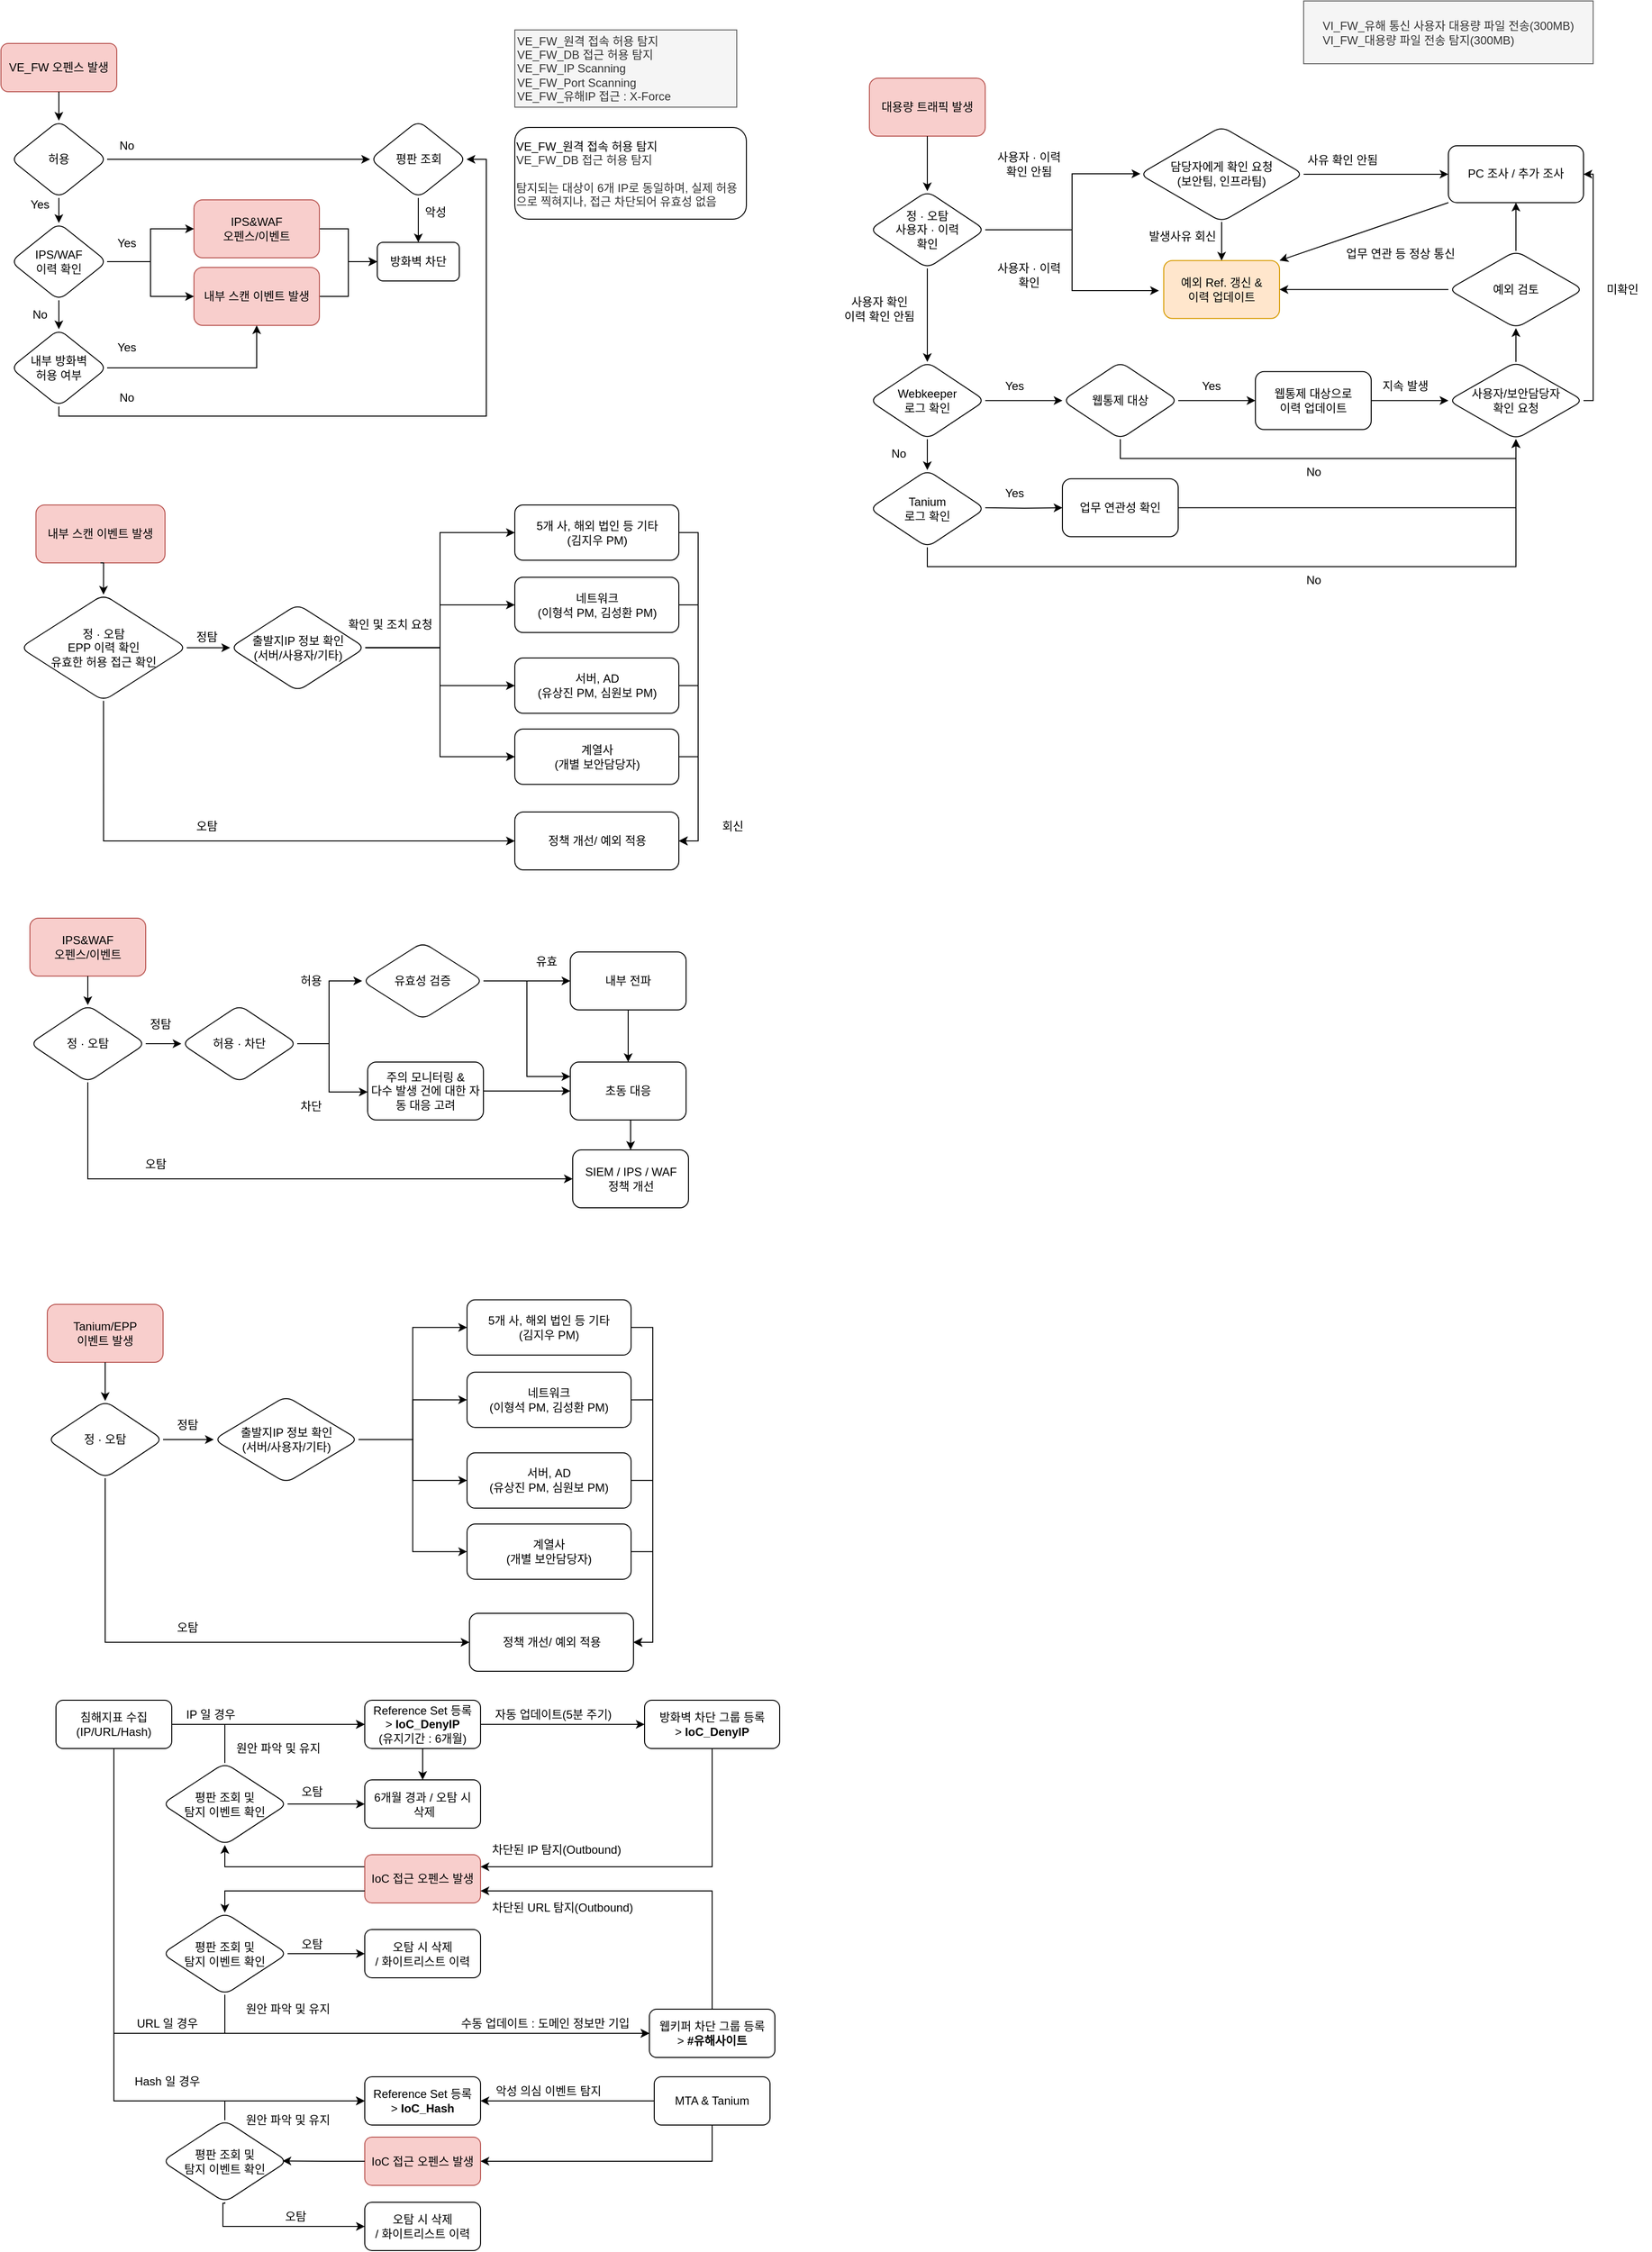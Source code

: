 <mxfile version="22.1.7" type="github" pages="2">
  <diagram id="C5RBs43oDa-KdzZeNtuy" name="Page-1">
    <mxGraphModel dx="1195" dy="665" grid="1" gridSize="10" guides="1" tooltips="1" connect="1" arrows="1" fold="1" page="1" pageScale="1" pageWidth="827" pageHeight="1169" math="0" shadow="0">
      <root>
        <mxCell id="WIyWlLk6GJQsqaUBKTNV-0" />
        <mxCell id="WIyWlLk6GJQsqaUBKTNV-1" parent="WIyWlLk6GJQsqaUBKTNV-0" />
        <mxCell id="Y-se9TfSrLBy6YBzn0UV-87" value="" style="group" parent="WIyWlLk6GJQsqaUBKTNV-1" vertex="1" connectable="0">
          <mxGeometry x="77" y="1770" width="750" height="570" as="geometry" />
        </mxCell>
        <mxCell id="Y-se9TfSrLBy6YBzn0UV-22" value="침해지표 수집&lt;br&gt;(IP/URL/Hash)" style="rounded=1;whiteSpace=wrap;html=1;" parent="Y-se9TfSrLBy6YBzn0UV-87" vertex="1">
          <mxGeometry width="120" height="50" as="geometry" />
        </mxCell>
        <mxCell id="Y-se9TfSrLBy6YBzn0UV-23" value="평판 조회 및&lt;br&gt;탐지 이벤트 확인" style="rhombus;whiteSpace=wrap;html=1;rounded=1;" parent="Y-se9TfSrLBy6YBzn0UV-87" vertex="1">
          <mxGeometry x="110" y="65" width="130" height="85" as="geometry" />
        </mxCell>
        <mxCell id="Y-se9TfSrLBy6YBzn0UV-24" value="Reference Set 등록&lt;br&gt;&amp;gt; &lt;b&gt;IoC_DenyIP&lt;/b&gt;&lt;br&gt;(유지기간 : 6개월)" style="rounded=1;whiteSpace=wrap;html=1;" parent="Y-se9TfSrLBy6YBzn0UV-87" vertex="1">
          <mxGeometry x="320" width="120" height="50" as="geometry" />
        </mxCell>
        <mxCell id="Y-se9TfSrLBy6YBzn0UV-25" style="edgeStyle=orthogonalEdgeStyle;rounded=0;orthogonalLoop=1;jettySize=auto;html=1;exitX=1;exitY=0.5;exitDx=0;exitDy=0;entryX=0;entryY=0.5;entryDx=0;entryDy=0;" parent="Y-se9TfSrLBy6YBzn0UV-87" source="Y-se9TfSrLBy6YBzn0UV-22" target="Y-se9TfSrLBy6YBzn0UV-24" edge="1">
          <mxGeometry relative="1" as="geometry" />
        </mxCell>
        <mxCell id="Y-se9TfSrLBy6YBzn0UV-37" style="edgeStyle=orthogonalEdgeStyle;rounded=0;orthogonalLoop=1;jettySize=auto;html=1;exitX=0.5;exitY=0;exitDx=0;exitDy=0;entryX=0;entryY=0.5;entryDx=0;entryDy=0;" parent="Y-se9TfSrLBy6YBzn0UV-87" source="Y-se9TfSrLBy6YBzn0UV-23" target="Y-se9TfSrLBy6YBzn0UV-24" edge="1">
          <mxGeometry relative="1" as="geometry" />
        </mxCell>
        <mxCell id="Y-se9TfSrLBy6YBzn0UV-26" value="방화벽 차단 그룹 등록&lt;br&gt;&amp;gt; &lt;b&gt;IoC_DenyIP&lt;/b&gt;" style="rounded=1;whiteSpace=wrap;html=1;" parent="Y-se9TfSrLBy6YBzn0UV-87" vertex="1">
          <mxGeometry x="610" width="140" height="50" as="geometry" />
        </mxCell>
        <mxCell id="Y-se9TfSrLBy6YBzn0UV-28" style="edgeStyle=orthogonalEdgeStyle;rounded=0;orthogonalLoop=1;jettySize=auto;html=1;exitX=1;exitY=0.5;exitDx=0;exitDy=0;entryX=0;entryY=0.5;entryDx=0;entryDy=0;" parent="Y-se9TfSrLBy6YBzn0UV-87" source="Y-se9TfSrLBy6YBzn0UV-24" target="Y-se9TfSrLBy6YBzn0UV-26" edge="1">
          <mxGeometry relative="1" as="geometry" />
        </mxCell>
        <mxCell id="Y-se9TfSrLBy6YBzn0UV-30" value="6개월 경과 / 오탐 시&lt;br&gt;&amp;nbsp;삭제" style="rounded=1;whiteSpace=wrap;html=1;" parent="Y-se9TfSrLBy6YBzn0UV-87" vertex="1">
          <mxGeometry x="320" y="82.5" width="120" height="50" as="geometry" />
        </mxCell>
        <mxCell id="Y-se9TfSrLBy6YBzn0UV-36" style="edgeStyle=orthogonalEdgeStyle;rounded=0;orthogonalLoop=1;jettySize=auto;html=1;exitX=1;exitY=0.5;exitDx=0;exitDy=0;entryX=0;entryY=0.5;entryDx=0;entryDy=0;" parent="Y-se9TfSrLBy6YBzn0UV-87" source="Y-se9TfSrLBy6YBzn0UV-23" target="Y-se9TfSrLBy6YBzn0UV-30" edge="1">
          <mxGeometry relative="1" as="geometry" />
        </mxCell>
        <mxCell id="Y-se9TfSrLBy6YBzn0UV-31" style="edgeStyle=orthogonalEdgeStyle;rounded=0;orthogonalLoop=1;jettySize=auto;html=1;exitX=0.5;exitY=1;exitDx=0;exitDy=0;entryX=0.5;entryY=0;entryDx=0;entryDy=0;" parent="Y-se9TfSrLBy6YBzn0UV-87" source="Y-se9TfSrLBy6YBzn0UV-24" target="Y-se9TfSrLBy6YBzn0UV-30" edge="1">
          <mxGeometry relative="1" as="geometry" />
        </mxCell>
        <mxCell id="Y-se9TfSrLBy6YBzn0UV-68" style="edgeStyle=orthogonalEdgeStyle;rounded=0;orthogonalLoop=1;jettySize=auto;html=1;exitX=0;exitY=0.25;exitDx=0;exitDy=0;entryX=0.5;entryY=1;entryDx=0;entryDy=0;" parent="Y-se9TfSrLBy6YBzn0UV-87" source="Y-se9TfSrLBy6YBzn0UV-33" target="Y-se9TfSrLBy6YBzn0UV-23" edge="1">
          <mxGeometry relative="1" as="geometry" />
        </mxCell>
        <mxCell id="Y-se9TfSrLBy6YBzn0UV-33" value="IoC 접근 오펜스 발생" style="rounded=1;whiteSpace=wrap;html=1;fillColor=#f8cecc;strokeColor=#b85450;" parent="Y-se9TfSrLBy6YBzn0UV-87" vertex="1">
          <mxGeometry x="320" y="160" width="120" height="50" as="geometry" />
        </mxCell>
        <mxCell id="Y-se9TfSrLBy6YBzn0UV-80" style="edgeStyle=orthogonalEdgeStyle;rounded=0;orthogonalLoop=1;jettySize=auto;html=1;exitX=0.5;exitY=1;exitDx=0;exitDy=0;entryX=1;entryY=0.25;entryDx=0;entryDy=0;" parent="Y-se9TfSrLBy6YBzn0UV-87" source="Y-se9TfSrLBy6YBzn0UV-26" target="Y-se9TfSrLBy6YBzn0UV-33" edge="1">
          <mxGeometry relative="1" as="geometry" />
        </mxCell>
        <mxCell id="Y-se9TfSrLBy6YBzn0UV-38" value="IP 일 경우" style="text;html=1;align=center;verticalAlign=middle;resizable=0;points=[];autosize=1;strokeColor=none;fillColor=none;" parent="Y-se9TfSrLBy6YBzn0UV-87" vertex="1">
          <mxGeometry x="120" width="80" height="30" as="geometry" />
        </mxCell>
        <mxCell id="Y-se9TfSrLBy6YBzn0UV-39" value="자동 업데이트(5분 주기)" style="text;html=1;align=center;verticalAlign=middle;resizable=0;points=[];autosize=1;strokeColor=none;fillColor=none;" parent="Y-se9TfSrLBy6YBzn0UV-87" vertex="1">
          <mxGeometry x="440" width="150" height="30" as="geometry" />
        </mxCell>
        <mxCell id="Y-se9TfSrLBy6YBzn0UV-40" value="오탐" style="text;html=1;align=center;verticalAlign=middle;resizable=0;points=[];autosize=1;strokeColor=none;fillColor=none;" parent="Y-se9TfSrLBy6YBzn0UV-87" vertex="1">
          <mxGeometry x="240" y="80" width="50" height="30" as="geometry" />
        </mxCell>
        <mxCell id="Y-se9TfSrLBy6YBzn0UV-44" value="차단된 IP 탐지(Outbound)" style="text;html=1;align=left;verticalAlign=middle;resizable=0;points=[];autosize=1;strokeColor=none;fillColor=none;" parent="Y-se9TfSrLBy6YBzn0UV-87" vertex="1">
          <mxGeometry x="450" y="140" width="160" height="30" as="geometry" />
        </mxCell>
        <mxCell id="Y-se9TfSrLBy6YBzn0UV-81" style="edgeStyle=orthogonalEdgeStyle;rounded=0;orthogonalLoop=1;jettySize=auto;html=1;exitX=0.5;exitY=0;exitDx=0;exitDy=0;entryX=1;entryY=0.75;entryDx=0;entryDy=0;" parent="Y-se9TfSrLBy6YBzn0UV-87" source="Y-se9TfSrLBy6YBzn0UV-45" target="Y-se9TfSrLBy6YBzn0UV-33" edge="1">
          <mxGeometry relative="1" as="geometry" />
        </mxCell>
        <mxCell id="Y-se9TfSrLBy6YBzn0UV-45" value="웹키퍼 차단 그룹 등록&lt;br&gt;&amp;gt; &lt;b&gt;#유해사이트&lt;/b&gt;" style="rounded=1;whiteSpace=wrap;html=1;" parent="Y-se9TfSrLBy6YBzn0UV-87" vertex="1">
          <mxGeometry x="615" y="320" width="130" height="50" as="geometry" />
        </mxCell>
        <mxCell id="Y-se9TfSrLBy6YBzn0UV-49" style="edgeStyle=orthogonalEdgeStyle;rounded=0;orthogonalLoop=1;jettySize=auto;html=1;exitX=0.5;exitY=1;exitDx=0;exitDy=0;entryX=0;entryY=0.5;entryDx=0;entryDy=0;" parent="Y-se9TfSrLBy6YBzn0UV-87" source="Y-se9TfSrLBy6YBzn0UV-22" target="Y-se9TfSrLBy6YBzn0UV-45" edge="1">
          <mxGeometry relative="1" as="geometry" />
        </mxCell>
        <mxCell id="Y-se9TfSrLBy6YBzn0UV-60" style="edgeStyle=orthogonalEdgeStyle;rounded=0;orthogonalLoop=1;jettySize=auto;html=1;exitX=0.5;exitY=1;exitDx=0;exitDy=0;entryX=0;entryY=0.5;entryDx=0;entryDy=0;" parent="Y-se9TfSrLBy6YBzn0UV-87" source="Y-se9TfSrLBy6YBzn0UV-46" target="Y-se9TfSrLBy6YBzn0UV-45" edge="1">
          <mxGeometry relative="1" as="geometry" />
        </mxCell>
        <mxCell id="Y-se9TfSrLBy6YBzn0UV-46" value="평판 조회 및&lt;br&gt;탐지 이벤트 확인" style="rhombus;whiteSpace=wrap;html=1;rounded=1;" parent="Y-se9TfSrLBy6YBzn0UV-87" vertex="1">
          <mxGeometry x="110" y="220" width="130" height="85" as="geometry" />
        </mxCell>
        <mxCell id="Y-se9TfSrLBy6YBzn0UV-67" style="edgeStyle=orthogonalEdgeStyle;rounded=0;orthogonalLoop=1;jettySize=auto;html=1;exitX=0;exitY=0.75;exitDx=0;exitDy=0;entryX=0.5;entryY=0;entryDx=0;entryDy=0;" parent="Y-se9TfSrLBy6YBzn0UV-87" source="Y-se9TfSrLBy6YBzn0UV-33" target="Y-se9TfSrLBy6YBzn0UV-46" edge="1">
          <mxGeometry relative="1" as="geometry" />
        </mxCell>
        <mxCell id="Y-se9TfSrLBy6YBzn0UV-50" value="오탐 시&amp;nbsp;삭제&lt;br&gt;/ 화이트리스트 이력" style="rounded=1;whiteSpace=wrap;html=1;" parent="Y-se9TfSrLBy6YBzn0UV-87" vertex="1">
          <mxGeometry x="320" y="237.5" width="120" height="50" as="geometry" />
        </mxCell>
        <mxCell id="Y-se9TfSrLBy6YBzn0UV-51" style="edgeStyle=orthogonalEdgeStyle;rounded=0;orthogonalLoop=1;jettySize=auto;html=1;exitX=1;exitY=0.5;exitDx=0;exitDy=0;entryX=0;entryY=0.5;entryDx=0;entryDy=0;" parent="Y-se9TfSrLBy6YBzn0UV-87" source="Y-se9TfSrLBy6YBzn0UV-46" target="Y-se9TfSrLBy6YBzn0UV-50" edge="1">
          <mxGeometry relative="1" as="geometry" />
        </mxCell>
        <mxCell id="Y-se9TfSrLBy6YBzn0UV-52" value="오탐" style="text;html=1;align=center;verticalAlign=middle;resizable=0;points=[];autosize=1;strokeColor=none;fillColor=none;" parent="Y-se9TfSrLBy6YBzn0UV-87" vertex="1">
          <mxGeometry x="240" y="237.5" width="50" height="30" as="geometry" />
        </mxCell>
        <mxCell id="Y-se9TfSrLBy6YBzn0UV-53" value="차단된 URL 탐지(Outbound)" style="text;html=1;align=left;verticalAlign=middle;resizable=0;points=[];autosize=1;strokeColor=none;fillColor=none;" parent="Y-se9TfSrLBy6YBzn0UV-87" vertex="1">
          <mxGeometry x="450" y="200" width="170" height="30" as="geometry" />
        </mxCell>
        <mxCell id="Y-se9TfSrLBy6YBzn0UV-54" value="URL 일 경우" style="text;html=1;align=center;verticalAlign=middle;resizable=0;points=[];autosize=1;strokeColor=none;fillColor=none;" parent="Y-se9TfSrLBy6YBzn0UV-87" vertex="1">
          <mxGeometry x="70" y="320" width="90" height="30" as="geometry" />
        </mxCell>
        <mxCell id="Y-se9TfSrLBy6YBzn0UV-58" value="원안 파악 및 유지" style="text;html=1;align=center;verticalAlign=middle;resizable=0;points=[];autosize=1;strokeColor=none;fillColor=none;" parent="Y-se9TfSrLBy6YBzn0UV-87" vertex="1">
          <mxGeometry x="170" y="35" width="120" height="30" as="geometry" />
        </mxCell>
        <mxCell id="Y-se9TfSrLBy6YBzn0UV-59" value="원안 파악 및 유지" style="text;html=1;align=center;verticalAlign=middle;resizable=0;points=[];autosize=1;strokeColor=none;fillColor=none;" parent="Y-se9TfSrLBy6YBzn0UV-87" vertex="1">
          <mxGeometry x="180" y="305" width="120" height="30" as="geometry" />
        </mxCell>
        <mxCell id="Y-se9TfSrLBy6YBzn0UV-61" value="Reference Set 등록&lt;br&gt;&amp;gt; &lt;b&gt;IoC_Hash&lt;/b&gt;" style="rounded=1;whiteSpace=wrap;html=1;" parent="Y-se9TfSrLBy6YBzn0UV-87" vertex="1">
          <mxGeometry x="320" y="390" width="120" height="50" as="geometry" />
        </mxCell>
        <mxCell id="Y-se9TfSrLBy6YBzn0UV-63" style="edgeStyle=orthogonalEdgeStyle;rounded=0;orthogonalLoop=1;jettySize=auto;html=1;exitX=0.5;exitY=1;exitDx=0;exitDy=0;entryX=0;entryY=0.5;entryDx=0;entryDy=0;" parent="Y-se9TfSrLBy6YBzn0UV-87" source="Y-se9TfSrLBy6YBzn0UV-22" target="Y-se9TfSrLBy6YBzn0UV-61" edge="1">
          <mxGeometry relative="1" as="geometry" />
        </mxCell>
        <mxCell id="Y-se9TfSrLBy6YBzn0UV-69" style="edgeStyle=orthogonalEdgeStyle;rounded=0;orthogonalLoop=1;jettySize=auto;html=1;exitX=0;exitY=0.5;exitDx=0;exitDy=0;entryX=1;entryY=0.5;entryDx=0;entryDy=0;" parent="Y-se9TfSrLBy6YBzn0UV-87" source="Y-se9TfSrLBy6YBzn0UV-62" target="Y-se9TfSrLBy6YBzn0UV-61" edge="1">
          <mxGeometry relative="1" as="geometry" />
        </mxCell>
        <mxCell id="Y-se9TfSrLBy6YBzn0UV-62" value="MTA &amp;amp; Tanium" style="rounded=1;whiteSpace=wrap;html=1;" parent="Y-se9TfSrLBy6YBzn0UV-87" vertex="1">
          <mxGeometry x="620" y="390" width="120" height="50" as="geometry" />
        </mxCell>
        <mxCell id="Y-se9TfSrLBy6YBzn0UV-64" value="Hash 일 경우" style="text;html=1;align=center;verticalAlign=middle;resizable=0;points=[];autosize=1;strokeColor=none;fillColor=none;" parent="Y-se9TfSrLBy6YBzn0UV-87" vertex="1">
          <mxGeometry x="70" y="380" width="90" height="30" as="geometry" />
        </mxCell>
        <mxCell id="Y-se9TfSrLBy6YBzn0UV-65" value="&amp;nbsp;수동 업데이트 : 도메인 정보만 기입" style="text;html=1;align=center;verticalAlign=middle;resizable=0;points=[];autosize=1;strokeColor=none;fillColor=none;" parent="Y-se9TfSrLBy6YBzn0UV-87" vertex="1">
          <mxGeometry x="400" y="320" width="210" height="30" as="geometry" />
        </mxCell>
        <mxCell id="Y-se9TfSrLBy6YBzn0UV-70" value="악성 의심 이벤트 탐지" style="text;html=1;align=center;verticalAlign=middle;resizable=0;points=[];autosize=1;strokeColor=none;fillColor=none;" parent="Y-se9TfSrLBy6YBzn0UV-87" vertex="1">
          <mxGeometry x="440" y="390" width="140" height="30" as="geometry" />
        </mxCell>
        <mxCell id="Y-se9TfSrLBy6YBzn0UV-71" value="IoC 접근 오펜스 발생" style="rounded=1;whiteSpace=wrap;html=1;fillColor=#f8cecc;strokeColor=#b85450;" parent="Y-se9TfSrLBy6YBzn0UV-87" vertex="1">
          <mxGeometry x="320" y="452.5" width="120" height="50" as="geometry" />
        </mxCell>
        <mxCell id="Y-se9TfSrLBy6YBzn0UV-79" style="edgeStyle=orthogonalEdgeStyle;rounded=0;orthogonalLoop=1;jettySize=auto;html=1;exitX=0.5;exitY=1;exitDx=0;exitDy=0;entryX=1;entryY=0.5;entryDx=0;entryDy=0;" parent="Y-se9TfSrLBy6YBzn0UV-87" source="Y-se9TfSrLBy6YBzn0UV-62" target="Y-se9TfSrLBy6YBzn0UV-71" edge="1">
          <mxGeometry relative="1" as="geometry" />
        </mxCell>
        <mxCell id="Y-se9TfSrLBy6YBzn0UV-77" style="edgeStyle=orthogonalEdgeStyle;rounded=0;orthogonalLoop=1;jettySize=auto;html=1;exitX=0.5;exitY=1;exitDx=0;exitDy=0;entryX=0;entryY=0.5;entryDx=0;entryDy=0;" parent="Y-se9TfSrLBy6YBzn0UV-87" target="Y-se9TfSrLBy6YBzn0UV-76" edge="1">
          <mxGeometry relative="1" as="geometry">
            <mxPoint x="175" y="520" as="sourcePoint" />
            <Array as="points">
              <mxPoint x="173" y="521" />
              <mxPoint x="173" y="545" />
            </Array>
          </mxGeometry>
        </mxCell>
        <mxCell id="Y-se9TfSrLBy6YBzn0UV-83" style="edgeStyle=orthogonalEdgeStyle;rounded=0;orthogonalLoop=1;jettySize=auto;html=1;exitX=0.5;exitY=0;exitDx=0;exitDy=0;entryX=0;entryY=0.5;entryDx=0;entryDy=0;" parent="Y-se9TfSrLBy6YBzn0UV-87" source="Y-se9TfSrLBy6YBzn0UV-74" target="Y-se9TfSrLBy6YBzn0UV-61" edge="1">
          <mxGeometry relative="1" as="geometry" />
        </mxCell>
        <mxCell id="Y-se9TfSrLBy6YBzn0UV-74" value="평판 조회 및&lt;br&gt;탐지 이벤트 확인" style="rhombus;whiteSpace=wrap;html=1;rounded=1;" parent="Y-se9TfSrLBy6YBzn0UV-87" vertex="1">
          <mxGeometry x="110" y="435" width="130" height="85" as="geometry" />
        </mxCell>
        <mxCell id="Y-se9TfSrLBy6YBzn0UV-76" value="오탐 시&amp;nbsp;삭제&lt;br&gt;/ 화이트리스트 이력" style="rounded=1;whiteSpace=wrap;html=1;" parent="Y-se9TfSrLBy6YBzn0UV-87" vertex="1">
          <mxGeometry x="320" y="520" width="120" height="50" as="geometry" />
        </mxCell>
        <mxCell id="Y-se9TfSrLBy6YBzn0UV-78" value="오탐" style="text;html=1;align=center;verticalAlign=middle;resizable=0;points=[];autosize=1;strokeColor=none;fillColor=none;" parent="Y-se9TfSrLBy6YBzn0UV-87" vertex="1">
          <mxGeometry x="223" y="520" width="50" height="30" as="geometry" />
        </mxCell>
        <mxCell id="Y-se9TfSrLBy6YBzn0UV-82" style="edgeStyle=orthogonalEdgeStyle;rounded=0;orthogonalLoop=1;jettySize=auto;html=1;exitX=0;exitY=0.5;exitDx=0;exitDy=0;entryX=0.96;entryY=0.496;entryDx=0;entryDy=0;entryPerimeter=0;" parent="Y-se9TfSrLBy6YBzn0UV-87" source="Y-se9TfSrLBy6YBzn0UV-71" target="Y-se9TfSrLBy6YBzn0UV-74" edge="1">
          <mxGeometry relative="1" as="geometry" />
        </mxCell>
        <mxCell id="Y-se9TfSrLBy6YBzn0UV-84" value="원안 파악 및 유지" style="text;html=1;align=center;verticalAlign=middle;resizable=0;points=[];autosize=1;strokeColor=none;fillColor=none;" parent="Y-se9TfSrLBy6YBzn0UV-87" vertex="1">
          <mxGeometry x="180" y="420" width="120" height="30" as="geometry" />
        </mxCell>
        <mxCell id="Snq0X9Z72ibjKQlMLjN9-81" value="&lt;div style=&quot;text-align: left;&quot;&gt;&lt;span style=&quot;background-color: initial;&quot;&gt;VI_FW_유해 통신 사용자 대용량 파일 전송(300MB)&lt;/span&gt;&lt;/div&gt;&lt;div style=&quot;text-align: left;&quot;&gt;&lt;span style=&quot;background-color: initial;&quot;&gt;VI_FW_대용량 파일 전송 탐지(300MB)&lt;/span&gt;&lt;/div&gt;" style="rounded=0;whiteSpace=wrap;html=1;fillColor=#f5f5f5;fontColor=#333333;strokeColor=#666666;" parent="WIyWlLk6GJQsqaUBKTNV-1" vertex="1">
          <mxGeometry x="1370" y="10" width="300" height="65" as="geometry" />
        </mxCell>
        <mxCell id="C8NILemeKjBsCW44N4Zh-34" value="VE_FW_원격 접속 허용 탐지&lt;br&gt;VE_FW_DB 접근 허용 탐지&lt;br&gt;VE_FW_IP Scanning&lt;br&gt;VE_FW_Port Scanning&lt;br&gt;VE_FW_유해IP 접근 : X-Force" style="rounded=0;whiteSpace=wrap;html=1;fillColor=#f5f5f5;fontColor=#333333;strokeColor=#666666;align=left;" parent="WIyWlLk6GJQsqaUBKTNV-1" vertex="1">
          <mxGeometry x="552.5" y="40" width="230" height="80" as="geometry" />
        </mxCell>
        <mxCell id="C8NILemeKjBsCW44N4Zh-37" value="&lt;div style=&quot;text-align: left;&quot;&gt;&lt;span style=&quot;background-color: initial;&quot;&gt;VE_FW_원격 접속 허용 탐지&lt;/span&gt;&lt;/div&gt;&lt;span style=&quot;color: rgb(51, 51, 51);&quot;&gt;&lt;div style=&quot;text-align: left;&quot;&gt;&lt;span style=&quot;background-color: initial;&quot;&gt;VE_FW_DB 접근 허용 탐지&lt;/span&gt;&lt;/div&gt;&lt;/span&gt;&lt;div style=&quot;text-align: left;&quot;&gt;&lt;font color=&quot;#333333&quot;&gt;&lt;br&gt;&lt;/font&gt;&lt;/div&gt;&lt;font color=&quot;#333333&quot;&gt;&lt;div style=&quot;text-align: left;&quot;&gt;&lt;span style=&quot;background-color: initial;&quot;&gt;탐지되는 대상이 6개 IP로 동일하며, 실제 허용으로 찍혀지나, 접근 차단되어 유효성 없음&lt;/span&gt;&lt;/div&gt;&lt;/font&gt;" style="rounded=1;whiteSpace=wrap;html=1;" parent="WIyWlLk6GJQsqaUBKTNV-1" vertex="1">
          <mxGeometry x="552.5" y="141" width="240" height="95" as="geometry" />
        </mxCell>
        <mxCell id="54cnpvMY1Q8FP-wQ6eYA-34" value="" style="group" parent="WIyWlLk6GJQsqaUBKTNV-1" vertex="1" connectable="0">
          <mxGeometry x="20" y="54" width="503" height="386" as="geometry" />
        </mxCell>
        <mxCell id="C8NILemeKjBsCW44N4Zh-3" value="VE_FW 오펜스 발생" style="rounded=1;whiteSpace=wrap;html=1;fillColor=#f8cecc;strokeColor=#b85450;" parent="54cnpvMY1Q8FP-wQ6eYA-34" vertex="1">
          <mxGeometry width="120" height="50" as="geometry" />
        </mxCell>
        <mxCell id="C8NILemeKjBsCW44N4Zh-4" value="허용" style="rhombus;whiteSpace=wrap;html=1;rounded=1;" parent="54cnpvMY1Q8FP-wQ6eYA-34" vertex="1">
          <mxGeometry x="10" y="80" width="100" height="80" as="geometry" />
        </mxCell>
        <mxCell id="C8NILemeKjBsCW44N4Zh-11" style="edgeStyle=orthogonalEdgeStyle;rounded=0;orthogonalLoop=1;jettySize=auto;html=1;exitX=0.5;exitY=1;exitDx=0;exitDy=0;entryX=0.5;entryY=0;entryDx=0;entryDy=0;" parent="54cnpvMY1Q8FP-wQ6eYA-34" source="C8NILemeKjBsCW44N4Zh-3" target="C8NILemeKjBsCW44N4Zh-4" edge="1">
          <mxGeometry relative="1" as="geometry" />
        </mxCell>
        <mxCell id="C8NILemeKjBsCW44N4Zh-6" value="IPS/WAF&lt;br&gt;이력 확인" style="rhombus;whiteSpace=wrap;html=1;rounded=1;" parent="54cnpvMY1Q8FP-wQ6eYA-34" vertex="1">
          <mxGeometry x="10" y="186" width="100" height="80" as="geometry" />
        </mxCell>
        <mxCell id="C8NILemeKjBsCW44N4Zh-8" style="edgeStyle=orthogonalEdgeStyle;rounded=0;orthogonalLoop=1;jettySize=auto;html=1;exitX=0.5;exitY=1;exitDx=0;exitDy=0;entryX=0.5;entryY=0;entryDx=0;entryDy=0;" parent="54cnpvMY1Q8FP-wQ6eYA-34" source="C8NILemeKjBsCW44N4Zh-4" target="C8NILemeKjBsCW44N4Zh-6" edge="1">
          <mxGeometry relative="1" as="geometry" />
        </mxCell>
        <mxCell id="C8NILemeKjBsCW44N4Zh-10" value="Yes" style="text;html=1;align=center;verticalAlign=middle;resizable=0;points=[];autosize=1;strokeColor=none;fillColor=none;" parent="54cnpvMY1Q8FP-wQ6eYA-34" vertex="1">
          <mxGeometry x="20" y="152" width="40" height="30" as="geometry" />
        </mxCell>
        <mxCell id="C8NILemeKjBsCW44N4Zh-13" value="No" style="text;html=1;align=center;verticalAlign=middle;resizable=0;points=[];autosize=1;strokeColor=none;fillColor=none;" parent="54cnpvMY1Q8FP-wQ6eYA-34" vertex="1">
          <mxGeometry x="110" y="91" width="40" height="30" as="geometry" />
        </mxCell>
        <mxCell id="C8NILemeKjBsCW44N4Zh-17" value="평판 조회" style="rhombus;whiteSpace=wrap;html=1;rounded=1;" parent="54cnpvMY1Q8FP-wQ6eYA-34" vertex="1">
          <mxGeometry x="382.5" y="80" width="100" height="80" as="geometry" />
        </mxCell>
        <mxCell id="C8NILemeKjBsCW44N4Zh-16" style="edgeStyle=orthogonalEdgeStyle;rounded=0;orthogonalLoop=1;jettySize=auto;html=1;exitX=1;exitY=0.5;exitDx=0;exitDy=0;entryX=0;entryY=0.5;entryDx=0;entryDy=0;" parent="54cnpvMY1Q8FP-wQ6eYA-34" source="C8NILemeKjBsCW44N4Zh-4" target="C8NILemeKjBsCW44N4Zh-17" edge="1">
          <mxGeometry relative="1" as="geometry">
            <mxPoint x="170" y="120" as="targetPoint" />
          </mxGeometry>
        </mxCell>
        <mxCell id="C8NILemeKjBsCW44N4Zh-22" value="방화벽 차단" style="rounded=1;whiteSpace=wrap;html=1;fontSize=12;glass=0;strokeWidth=1;shadow=0;" parent="54cnpvMY1Q8FP-wQ6eYA-34" vertex="1">
          <mxGeometry x="390" y="206" width="85" height="40" as="geometry" />
        </mxCell>
        <mxCell id="C8NILemeKjBsCW44N4Zh-26" value="Yes" style="text;html=1;align=center;verticalAlign=middle;resizable=0;points=[];autosize=1;strokeColor=none;fillColor=none;" parent="54cnpvMY1Q8FP-wQ6eYA-34" vertex="1">
          <mxGeometry x="110" y="192" width="40" height="30" as="geometry" />
        </mxCell>
        <mxCell id="C8NILemeKjBsCW44N4Zh-28" value="악성" style="text;html=1;align=center;verticalAlign=middle;resizable=0;points=[];autosize=1;strokeColor=none;fillColor=none;" parent="54cnpvMY1Q8FP-wQ6eYA-34" vertex="1">
          <mxGeometry x="425" y="160" width="50" height="30" as="geometry" />
        </mxCell>
        <mxCell id="C8NILemeKjBsCW44N4Zh-24" style="edgeStyle=orthogonalEdgeStyle;rounded=0;orthogonalLoop=1;jettySize=auto;html=1;exitX=0.5;exitY=1;exitDx=0;exitDy=0;" parent="54cnpvMY1Q8FP-wQ6eYA-34" source="C8NILemeKjBsCW44N4Zh-17" target="C8NILemeKjBsCW44N4Zh-22" edge="1">
          <mxGeometry relative="1" as="geometry" />
        </mxCell>
        <mxCell id="54cnpvMY1Q8FP-wQ6eYA-4" style="edgeStyle=orthogonalEdgeStyle;rounded=0;orthogonalLoop=1;jettySize=auto;html=1;exitX=1;exitY=0.5;exitDx=0;exitDy=0;entryX=0;entryY=0.5;entryDx=0;entryDy=0;" parent="54cnpvMY1Q8FP-wQ6eYA-34" source="54cnpvMY1Q8FP-wQ6eYA-2" target="C8NILemeKjBsCW44N4Zh-22" edge="1">
          <mxGeometry relative="1" as="geometry" />
        </mxCell>
        <mxCell id="54cnpvMY1Q8FP-wQ6eYA-2" value="IPS&amp;amp;WAF&lt;br&gt;오펜스/이벤트" style="rounded=1;whiteSpace=wrap;html=1;fillColor=#f8cecc;strokeColor=#b85450;" parent="54cnpvMY1Q8FP-wQ6eYA-34" vertex="1">
          <mxGeometry x="200" y="162" width="130" height="60" as="geometry" />
        </mxCell>
        <mxCell id="54cnpvMY1Q8FP-wQ6eYA-3" style="edgeStyle=orthogonalEdgeStyle;rounded=0;orthogonalLoop=1;jettySize=auto;html=1;exitX=1;exitY=0.5;exitDx=0;exitDy=0;entryX=0;entryY=0.5;entryDx=0;entryDy=0;" parent="54cnpvMY1Q8FP-wQ6eYA-34" source="C8NILemeKjBsCW44N4Zh-6" target="54cnpvMY1Q8FP-wQ6eYA-2" edge="1">
          <mxGeometry relative="1" as="geometry" />
        </mxCell>
        <mxCell id="54cnpvMY1Q8FP-wQ6eYA-20" style="edgeStyle=orthogonalEdgeStyle;rounded=0;orthogonalLoop=1;jettySize=auto;html=1;exitX=0.5;exitY=1;exitDx=0;exitDy=0;entryX=1;entryY=0.5;entryDx=0;entryDy=0;" parent="54cnpvMY1Q8FP-wQ6eYA-34" source="54cnpvMY1Q8FP-wQ6eYA-6" target="C8NILemeKjBsCW44N4Zh-17" edge="1">
          <mxGeometry relative="1" as="geometry">
            <Array as="points">
              <mxPoint x="60" y="386" />
              <mxPoint x="503" y="386" />
              <mxPoint x="503" y="120" />
            </Array>
          </mxGeometry>
        </mxCell>
        <mxCell id="54cnpvMY1Q8FP-wQ6eYA-6" value="내부 방화벽&lt;br&gt;허용 여부" style="rhombus;whiteSpace=wrap;html=1;rounded=1;" parent="54cnpvMY1Q8FP-wQ6eYA-34" vertex="1">
          <mxGeometry x="10" y="296" width="100" height="80" as="geometry" />
        </mxCell>
        <mxCell id="54cnpvMY1Q8FP-wQ6eYA-8" style="edgeStyle=orthogonalEdgeStyle;rounded=0;orthogonalLoop=1;jettySize=auto;html=1;exitX=0.5;exitY=1;exitDx=0;exitDy=0;entryX=0.5;entryY=0;entryDx=0;entryDy=0;" parent="54cnpvMY1Q8FP-wQ6eYA-34" source="C8NILemeKjBsCW44N4Zh-6" target="54cnpvMY1Q8FP-wQ6eYA-6" edge="1">
          <mxGeometry relative="1" as="geometry">
            <mxPoint x="90" y="326.0" as="targetPoint" />
          </mxGeometry>
        </mxCell>
        <mxCell id="54cnpvMY1Q8FP-wQ6eYA-11" style="edgeStyle=orthogonalEdgeStyle;rounded=0;orthogonalLoop=1;jettySize=auto;html=1;exitX=1;exitY=0.5;exitDx=0;exitDy=0;" parent="54cnpvMY1Q8FP-wQ6eYA-34" source="54cnpvMY1Q8FP-wQ6eYA-9" target="C8NILemeKjBsCW44N4Zh-22" edge="1">
          <mxGeometry relative="1" as="geometry" />
        </mxCell>
        <mxCell id="54cnpvMY1Q8FP-wQ6eYA-9" value="내부 스캔 이벤트 발생" style="rounded=1;whiteSpace=wrap;html=1;fillColor=#f8cecc;strokeColor=#b85450;" parent="54cnpvMY1Q8FP-wQ6eYA-34" vertex="1">
          <mxGeometry x="200" y="232" width="130" height="60" as="geometry" />
        </mxCell>
        <mxCell id="54cnpvMY1Q8FP-wQ6eYA-18" value="No" style="text;html=1;align=center;verticalAlign=middle;resizable=0;points=[];autosize=1;strokeColor=none;fillColor=none;" parent="54cnpvMY1Q8FP-wQ6eYA-34" vertex="1">
          <mxGeometry x="20" y="266" width="40" height="30" as="geometry" />
        </mxCell>
        <mxCell id="54cnpvMY1Q8FP-wQ6eYA-19" value="Yes" style="text;html=1;align=center;verticalAlign=middle;resizable=0;points=[];autosize=1;strokeColor=none;fillColor=none;" parent="54cnpvMY1Q8FP-wQ6eYA-34" vertex="1">
          <mxGeometry x="110" y="300" width="40" height="30" as="geometry" />
        </mxCell>
        <mxCell id="54cnpvMY1Q8FP-wQ6eYA-21" value="No" style="text;html=1;align=center;verticalAlign=middle;resizable=0;points=[];autosize=1;strokeColor=none;fillColor=none;" parent="54cnpvMY1Q8FP-wQ6eYA-34" vertex="1">
          <mxGeometry x="110" y="352" width="40" height="30" as="geometry" />
        </mxCell>
        <mxCell id="54cnpvMY1Q8FP-wQ6eYA-13" style="edgeStyle=orthogonalEdgeStyle;rounded=0;orthogonalLoop=1;jettySize=auto;html=1;exitX=1;exitY=0.5;exitDx=0;exitDy=0;entryX=0;entryY=0.5;entryDx=0;entryDy=0;" parent="54cnpvMY1Q8FP-wQ6eYA-34" source="C8NILemeKjBsCW44N4Zh-6" target="54cnpvMY1Q8FP-wQ6eYA-9" edge="1">
          <mxGeometry relative="1" as="geometry" />
        </mxCell>
        <mxCell id="54cnpvMY1Q8FP-wQ6eYA-22" style="edgeStyle=orthogonalEdgeStyle;rounded=0;orthogonalLoop=1;jettySize=auto;html=1;exitX=1;exitY=0.5;exitDx=0;exitDy=0;entryX=0.5;entryY=1;entryDx=0;entryDy=0;" parent="54cnpvMY1Q8FP-wQ6eYA-34" source="54cnpvMY1Q8FP-wQ6eYA-6" target="54cnpvMY1Q8FP-wQ6eYA-9" edge="1">
          <mxGeometry relative="1" as="geometry" />
        </mxCell>
        <mxCell id="OfHlJ-qfDZSUf-pvixjR-0" value="" style="group" parent="WIyWlLk6GJQsqaUBKTNV-1" vertex="1" connectable="0">
          <mxGeometry x="50" y="960" width="682.5" height="300" as="geometry" />
        </mxCell>
        <mxCell id="Snq0X9Z72ibjKQlMLjN9-183" value="IPS&amp;amp;WAF&lt;br&gt;오펜스/이벤트" style="rounded=1;whiteSpace=wrap;html=1;fillColor=#f8cecc;strokeColor=#b85450;" parent="OfHlJ-qfDZSUf-pvixjR-0" vertex="1">
          <mxGeometry width="120" height="60" as="geometry" />
        </mxCell>
        <mxCell id="iR7jlFq-FNkJxQ9GjyBQ-1" value="정 · 오탐" style="rhombus;whiteSpace=wrap;html=1;rounded=1;" parent="OfHlJ-qfDZSUf-pvixjR-0" vertex="1">
          <mxGeometry y="90" width="120" height="80" as="geometry" />
        </mxCell>
        <mxCell id="iR7jlFq-FNkJxQ9GjyBQ-2" value="" style="edgeStyle=orthogonalEdgeStyle;rounded=0;orthogonalLoop=1;jettySize=auto;html=1;" parent="OfHlJ-qfDZSUf-pvixjR-0" source="Snq0X9Z72ibjKQlMLjN9-183" target="iR7jlFq-FNkJxQ9GjyBQ-1" edge="1">
          <mxGeometry relative="1" as="geometry" />
        </mxCell>
        <mxCell id="iR7jlFq-FNkJxQ9GjyBQ-5" value="허용 · 차단" style="rhombus;whiteSpace=wrap;html=1;rounded=1;" parent="OfHlJ-qfDZSUf-pvixjR-0" vertex="1">
          <mxGeometry x="157" y="90" width="120" height="80" as="geometry" />
        </mxCell>
        <mxCell id="iR7jlFq-FNkJxQ9GjyBQ-7" style="edgeStyle=orthogonalEdgeStyle;rounded=0;orthogonalLoop=1;jettySize=auto;html=1;exitX=1;exitY=0.5;exitDx=0;exitDy=0;entryX=0;entryY=0.5;entryDx=0;entryDy=0;" parent="OfHlJ-qfDZSUf-pvixjR-0" source="iR7jlFq-FNkJxQ9GjyBQ-1" target="iR7jlFq-FNkJxQ9GjyBQ-5" edge="1">
          <mxGeometry relative="1" as="geometry" />
        </mxCell>
        <mxCell id="iR7jlFq-FNkJxQ9GjyBQ-8" value="정탐" style="text;html=1;align=center;verticalAlign=middle;resizable=0;points=[];autosize=1;strokeColor=none;fillColor=none;" parent="OfHlJ-qfDZSUf-pvixjR-0" vertex="1">
          <mxGeometry x="110" y="95" width="50" height="30" as="geometry" />
        </mxCell>
        <mxCell id="iR7jlFq-FNkJxQ9GjyBQ-35" value="SIEM / IPS / WAF&lt;br&gt;정책 개선" style="rounded=1;whiteSpace=wrap;html=1;" parent="OfHlJ-qfDZSUf-pvixjR-0" vertex="1">
          <mxGeometry x="562.5" y="240" width="120" height="60" as="geometry" />
        </mxCell>
        <mxCell id="iR7jlFq-FNkJxQ9GjyBQ-59" style="edgeStyle=orthogonalEdgeStyle;rounded=0;orthogonalLoop=1;jettySize=auto;html=1;exitX=0.5;exitY=1;exitDx=0;exitDy=0;entryX=0;entryY=0.5;entryDx=0;entryDy=0;" parent="OfHlJ-qfDZSUf-pvixjR-0" source="iR7jlFq-FNkJxQ9GjyBQ-1" target="iR7jlFq-FNkJxQ9GjyBQ-35" edge="1">
          <mxGeometry relative="1" as="geometry" />
        </mxCell>
        <mxCell id="iR7jlFq-FNkJxQ9GjyBQ-37" value="오탐" style="text;html=1;align=center;verticalAlign=middle;resizable=0;points=[];autosize=1;strokeColor=none;fillColor=none;" parent="OfHlJ-qfDZSUf-pvixjR-0" vertex="1">
          <mxGeometry x="105" y="240" width="50" height="30" as="geometry" />
        </mxCell>
        <mxCell id="iR7jlFq-FNkJxQ9GjyBQ-40" value="주의 모니터링 &amp;amp;&lt;br&gt;다수 발생 건에 대한 자동 대응 고려" style="rounded=1;whiteSpace=wrap;html=1;" parent="OfHlJ-qfDZSUf-pvixjR-0" vertex="1">
          <mxGeometry x="350" y="149" width="120" height="60" as="geometry" />
        </mxCell>
        <mxCell id="iR7jlFq-FNkJxQ9GjyBQ-41" style="edgeStyle=orthogonalEdgeStyle;rounded=0;orthogonalLoop=1;jettySize=auto;html=1;exitX=1;exitY=0.5;exitDx=0;exitDy=0;" parent="OfHlJ-qfDZSUf-pvixjR-0" source="iR7jlFq-FNkJxQ9GjyBQ-5" target="iR7jlFq-FNkJxQ9GjyBQ-40" edge="1">
          <mxGeometry relative="1" as="geometry">
            <Array as="points">
              <mxPoint x="310" y="130" />
              <mxPoint x="310" y="180" />
            </Array>
          </mxGeometry>
        </mxCell>
        <mxCell id="iR7jlFq-FNkJxQ9GjyBQ-42" value="허용" style="text;html=1;align=center;verticalAlign=middle;resizable=0;points=[];autosize=1;strokeColor=none;fillColor=none;" parent="OfHlJ-qfDZSUf-pvixjR-0" vertex="1">
          <mxGeometry x="266" y="50" width="50" height="30" as="geometry" />
        </mxCell>
        <mxCell id="iR7jlFq-FNkJxQ9GjyBQ-43" value="차단" style="text;html=1;align=center;verticalAlign=middle;resizable=0;points=[];autosize=1;strokeColor=none;fillColor=none;" parent="OfHlJ-qfDZSUf-pvixjR-0" vertex="1">
          <mxGeometry x="266" y="180" width="50" height="30" as="geometry" />
        </mxCell>
        <mxCell id="iR7jlFq-FNkJxQ9GjyBQ-39" style="edgeStyle=orthogonalEdgeStyle;rounded=0;orthogonalLoop=1;jettySize=auto;html=1;exitX=1;exitY=0.5;exitDx=0;exitDy=0;entryX=0;entryY=0.5;entryDx=0;entryDy=0;" parent="OfHlJ-qfDZSUf-pvixjR-0" source="iR7jlFq-FNkJxQ9GjyBQ-5" target="iR7jlFq-FNkJxQ9GjyBQ-48" edge="1">
          <mxGeometry relative="1" as="geometry">
            <mxPoint x="349.5" y="65" as="targetPoint" />
            <Array as="points">
              <mxPoint x="310" y="130" />
              <mxPoint x="310" y="65" />
            </Array>
          </mxGeometry>
        </mxCell>
        <mxCell id="iR7jlFq-FNkJxQ9GjyBQ-48" value="유효성 검증" style="rhombus;whiteSpace=wrap;html=1;rounded=1;" parent="OfHlJ-qfDZSUf-pvixjR-0" vertex="1">
          <mxGeometry x="344.25" y="25" width="125.75" height="80" as="geometry" />
        </mxCell>
        <mxCell id="iR7jlFq-FNkJxQ9GjyBQ-54" value="내부 전파" style="whiteSpace=wrap;html=1;rounded=1;" parent="OfHlJ-qfDZSUf-pvixjR-0" vertex="1">
          <mxGeometry x="560" y="35" width="120" height="60" as="geometry" />
        </mxCell>
        <mxCell id="54cnpvMY1Q8FP-wQ6eYA-25" style="edgeStyle=orthogonalEdgeStyle;rounded=0;orthogonalLoop=1;jettySize=auto;html=1;exitX=1;exitY=0.5;exitDx=0;exitDy=0;" parent="OfHlJ-qfDZSUf-pvixjR-0" source="iR7jlFq-FNkJxQ9GjyBQ-48" target="iR7jlFq-FNkJxQ9GjyBQ-54" edge="1">
          <mxGeometry relative="1" as="geometry" />
        </mxCell>
        <mxCell id="54cnpvMY1Q8FP-wQ6eYA-32" style="edgeStyle=orthogonalEdgeStyle;rounded=0;orthogonalLoop=1;jettySize=auto;html=1;exitX=0.5;exitY=1;exitDx=0;exitDy=0;entryX=0.5;entryY=0;entryDx=0;entryDy=0;" parent="OfHlJ-qfDZSUf-pvixjR-0" source="iR7jlFq-FNkJxQ9GjyBQ-62" target="iR7jlFq-FNkJxQ9GjyBQ-35" edge="1">
          <mxGeometry relative="1" as="geometry" />
        </mxCell>
        <mxCell id="iR7jlFq-FNkJxQ9GjyBQ-62" value="초동 대응" style="rounded=1;whiteSpace=wrap;html=1;" parent="OfHlJ-qfDZSUf-pvixjR-0" vertex="1">
          <mxGeometry x="560" y="149" width="120" height="60" as="geometry" />
        </mxCell>
        <mxCell id="54cnpvMY1Q8FP-wQ6eYA-28" style="edgeStyle=orthogonalEdgeStyle;rounded=0;orthogonalLoop=1;jettySize=auto;html=1;exitX=1;exitY=0.5;exitDx=0;exitDy=0;entryX=0;entryY=0.5;entryDx=0;entryDy=0;" parent="OfHlJ-qfDZSUf-pvixjR-0" source="iR7jlFq-FNkJxQ9GjyBQ-40" target="iR7jlFq-FNkJxQ9GjyBQ-62" edge="1">
          <mxGeometry relative="1" as="geometry" />
        </mxCell>
        <mxCell id="54cnpvMY1Q8FP-wQ6eYA-29" style="edgeStyle=orthogonalEdgeStyle;rounded=0;orthogonalLoop=1;jettySize=auto;html=1;exitX=1;exitY=0.5;exitDx=0;exitDy=0;entryX=0;entryY=0.25;entryDx=0;entryDy=0;" parent="OfHlJ-qfDZSUf-pvixjR-0" source="iR7jlFq-FNkJxQ9GjyBQ-48" target="iR7jlFq-FNkJxQ9GjyBQ-62" edge="1">
          <mxGeometry relative="1" as="geometry" />
        </mxCell>
        <mxCell id="54cnpvMY1Q8FP-wQ6eYA-27" style="edgeStyle=orthogonalEdgeStyle;rounded=0;orthogonalLoop=1;jettySize=auto;html=1;exitX=0.5;exitY=1;exitDx=0;exitDy=0;entryX=0.5;entryY=0;entryDx=0;entryDy=0;" parent="OfHlJ-qfDZSUf-pvixjR-0" source="iR7jlFq-FNkJxQ9GjyBQ-54" target="iR7jlFq-FNkJxQ9GjyBQ-62" edge="1">
          <mxGeometry relative="1" as="geometry" />
        </mxCell>
        <mxCell id="54cnpvMY1Q8FP-wQ6eYA-30" value="유효" style="text;html=1;align=center;verticalAlign=middle;resizable=0;points=[];autosize=1;strokeColor=none;fillColor=none;" parent="OfHlJ-qfDZSUf-pvixjR-0" vertex="1">
          <mxGeometry x="510" y="30" width="50" height="30" as="geometry" />
        </mxCell>
        <mxCell id="Snq0X9Z72ibjKQlMLjN9-89" value="내부 스캔 이벤트 발생" style="rounded=1;whiteSpace=wrap;html=1;fillColor=#f8cecc;strokeColor=#b85450;" parent="WIyWlLk6GJQsqaUBKTNV-1" vertex="1">
          <mxGeometry x="56.25" y="532" width="133.75" height="60" as="geometry" />
        </mxCell>
        <mxCell id="Snq0X9Z72ibjKQlMLjN9-143" value="출발지IP 정보 확인&lt;br&gt;(서버/사용자/기타)" style="rhombus;whiteSpace=wrap;html=1;rounded=1;" parent="WIyWlLk6GJQsqaUBKTNV-1" vertex="1">
          <mxGeometry x="257.5" y="634.88" width="140" height="90" as="geometry" />
        </mxCell>
        <mxCell id="Snq0X9Z72ibjKQlMLjN9-148" style="edgeStyle=orthogonalEdgeStyle;rounded=0;orthogonalLoop=1;jettySize=auto;html=1;exitX=1;exitY=0.5;exitDx=0;exitDy=0;entryX=0;entryY=0.5;entryDx=0;entryDy=0;" parent="WIyWlLk6GJQsqaUBKTNV-1" source="Snq0X9Z72ibjKQlMLjN9-146" target="Snq0X9Z72ibjKQlMLjN9-143" edge="1">
          <mxGeometry relative="1" as="geometry" />
        </mxCell>
        <mxCell id="Snq0X9Z72ibjKQlMLjN9-146" value="정 · 오탐&lt;br style=&quot;border-color: var(--border-color);&quot;&gt;EPP 이력 확인&lt;br style=&quot;border-color: var(--border-color);&quot;&gt;유효한 허용 접근 확인" style="rhombus;whiteSpace=wrap;html=1;rounded=1;" parent="WIyWlLk6GJQsqaUBKTNV-1" vertex="1">
          <mxGeometry x="40" y="624.88" width="172.5" height="110" as="geometry" />
        </mxCell>
        <mxCell id="Snq0X9Z72ibjKQlMLjN9-147" style="edgeStyle=orthogonalEdgeStyle;rounded=0;orthogonalLoop=1;jettySize=auto;html=1;exitX=0.5;exitY=1;exitDx=0;exitDy=0;entryX=0.5;entryY=0;entryDx=0;entryDy=0;" parent="WIyWlLk6GJQsqaUBKTNV-1" source="Snq0X9Z72ibjKQlMLjN9-89" target="Snq0X9Z72ibjKQlMLjN9-146" edge="1">
          <mxGeometry relative="1" as="geometry" />
        </mxCell>
        <mxCell id="Snq0X9Z72ibjKQlMLjN9-149" value="정탐" style="text;html=1;align=center;verticalAlign=middle;resizable=0;points=[];autosize=1;strokeColor=none;fillColor=none;" parent="WIyWlLk6GJQsqaUBKTNV-1" vertex="1">
          <mxGeometry x="207.5" y="654.25" width="50" height="30" as="geometry" />
        </mxCell>
        <mxCell id="Snq0X9Z72ibjKQlMLjN9-152" value="정책 개선/ 예외 적용" style="rounded=1;whiteSpace=wrap;html=1;" parent="WIyWlLk6GJQsqaUBKTNV-1" vertex="1">
          <mxGeometry x="552.5" y="850" width="170" height="60" as="geometry" />
        </mxCell>
        <mxCell id="Snq0X9Z72ibjKQlMLjN9-153" style="edgeStyle=orthogonalEdgeStyle;rounded=0;orthogonalLoop=1;jettySize=auto;html=1;exitX=0.5;exitY=1;exitDx=0;exitDy=0;entryX=0;entryY=0.5;entryDx=0;entryDy=0;" parent="WIyWlLk6GJQsqaUBKTNV-1" source="Snq0X9Z72ibjKQlMLjN9-146" target="Snq0X9Z72ibjKQlMLjN9-152" edge="1">
          <mxGeometry relative="1" as="geometry" />
        </mxCell>
        <mxCell id="Snq0X9Z72ibjKQlMLjN9-165" style="edgeStyle=orthogonalEdgeStyle;rounded=0;orthogonalLoop=1;jettySize=auto;html=1;exitX=1;exitY=0.5;exitDx=0;exitDy=0;entryX=1;entryY=0.5;entryDx=0;entryDy=0;" parent="WIyWlLk6GJQsqaUBKTNV-1" source="Snq0X9Z72ibjKQlMLjN9-154" target="Snq0X9Z72ibjKQlMLjN9-152" edge="1">
          <mxGeometry relative="1" as="geometry" />
        </mxCell>
        <mxCell id="Snq0X9Z72ibjKQlMLjN9-154" value="&lt;div&gt;5개 사, 해외 법인 등 기타&lt;/div&gt;&lt;div&gt;(김지우 PM)&lt;/div&gt;" style="rounded=1;whiteSpace=wrap;html=1;" parent="WIyWlLk6GJQsqaUBKTNV-1" vertex="1">
          <mxGeometry x="552.5" y="532" width="170" height="57.25" as="geometry" />
        </mxCell>
        <mxCell id="Snq0X9Z72ibjKQlMLjN9-178" style="edgeStyle=orthogonalEdgeStyle;rounded=0;orthogonalLoop=1;jettySize=auto;html=1;exitX=1;exitY=0.5;exitDx=0;exitDy=0;entryX=0;entryY=0.5;entryDx=0;entryDy=0;" parent="WIyWlLk6GJQsqaUBKTNV-1" source="Snq0X9Z72ibjKQlMLjN9-143" target="Snq0X9Z72ibjKQlMLjN9-154" edge="1">
          <mxGeometry relative="1" as="geometry" />
        </mxCell>
        <mxCell id="Snq0X9Z72ibjKQlMLjN9-166" style="edgeStyle=orthogonalEdgeStyle;rounded=0;orthogonalLoop=1;jettySize=auto;html=1;exitX=1;exitY=0.5;exitDx=0;exitDy=0;entryX=1;entryY=0.5;entryDx=0;entryDy=0;" parent="WIyWlLk6GJQsqaUBKTNV-1" source="Snq0X9Z72ibjKQlMLjN9-157" target="Snq0X9Z72ibjKQlMLjN9-152" edge="1">
          <mxGeometry relative="1" as="geometry" />
        </mxCell>
        <mxCell id="Snq0X9Z72ibjKQlMLjN9-157" value="네트워크&lt;br&gt;(이형석 PM, 김성환 PM)" style="rounded=1;whiteSpace=wrap;html=1;" parent="WIyWlLk6GJQsqaUBKTNV-1" vertex="1">
          <mxGeometry x="552.5" y="606.88" width="170" height="57.25" as="geometry" />
        </mxCell>
        <mxCell id="Snq0X9Z72ibjKQlMLjN9-179" style="edgeStyle=orthogonalEdgeStyle;rounded=0;orthogonalLoop=1;jettySize=auto;html=1;exitX=1;exitY=0.5;exitDx=0;exitDy=0;entryX=0;entryY=0.5;entryDx=0;entryDy=0;" parent="WIyWlLk6GJQsqaUBKTNV-1" source="Snq0X9Z72ibjKQlMLjN9-143" target="Snq0X9Z72ibjKQlMLjN9-157" edge="1">
          <mxGeometry relative="1" as="geometry" />
        </mxCell>
        <mxCell id="Snq0X9Z72ibjKQlMLjN9-167" style="edgeStyle=orthogonalEdgeStyle;rounded=0;orthogonalLoop=1;jettySize=auto;html=1;exitX=1;exitY=0.5;exitDx=0;exitDy=0;entryX=1;entryY=0.5;entryDx=0;entryDy=0;" parent="WIyWlLk6GJQsqaUBKTNV-1" source="Snq0X9Z72ibjKQlMLjN9-158" target="Snq0X9Z72ibjKQlMLjN9-152" edge="1">
          <mxGeometry relative="1" as="geometry" />
        </mxCell>
        <mxCell id="Snq0X9Z72ibjKQlMLjN9-158" value="서버, AD&lt;br style=&quot;border-color: var(--border-color);&quot;&gt;(유상진 PM, 심원보 PM)" style="rounded=1;whiteSpace=wrap;html=1;" parent="WIyWlLk6GJQsqaUBKTNV-1" vertex="1">
          <mxGeometry x="552.5" y="690.5" width="170" height="57.25" as="geometry" />
        </mxCell>
        <mxCell id="Snq0X9Z72ibjKQlMLjN9-180" style="edgeStyle=orthogonalEdgeStyle;rounded=0;orthogonalLoop=1;jettySize=auto;html=1;exitX=1;exitY=0.5;exitDx=0;exitDy=0;" parent="WIyWlLk6GJQsqaUBKTNV-1" source="Snq0X9Z72ibjKQlMLjN9-143" target="Snq0X9Z72ibjKQlMLjN9-158" edge="1">
          <mxGeometry relative="1" as="geometry" />
        </mxCell>
        <mxCell id="Snq0X9Z72ibjKQlMLjN9-162" value="확인 및 조치 요청" style="text;html=1;align=center;verticalAlign=middle;resizable=0;points=[];autosize=1;strokeColor=none;fillColor=none;" parent="WIyWlLk6GJQsqaUBKTNV-1" vertex="1">
          <mxGeometry x="362.5" y="641" width="120" height="30" as="geometry" />
        </mxCell>
        <mxCell id="Snq0X9Z72ibjKQlMLjN9-168" value="오탐" style="text;html=1;align=center;verticalAlign=middle;resizable=0;points=[];autosize=1;strokeColor=none;fillColor=none;" parent="WIyWlLk6GJQsqaUBKTNV-1" vertex="1">
          <mxGeometry x="207.5" y="850" width="50" height="30" as="geometry" />
        </mxCell>
        <mxCell id="Snq0X9Z72ibjKQlMLjN9-170" value="회신" style="text;html=1;align=center;verticalAlign=middle;resizable=0;points=[];autosize=1;strokeColor=none;fillColor=none;" parent="WIyWlLk6GJQsqaUBKTNV-1" vertex="1">
          <mxGeometry x="752.5" y="850" width="50" height="30" as="geometry" />
        </mxCell>
        <mxCell id="Snq0X9Z72ibjKQlMLjN9-174" style="edgeStyle=orthogonalEdgeStyle;rounded=0;orthogonalLoop=1;jettySize=auto;html=1;exitX=1;exitY=0.5;exitDx=0;exitDy=0;entryX=1;entryY=0.5;entryDx=0;entryDy=0;" parent="WIyWlLk6GJQsqaUBKTNV-1" source="Snq0X9Z72ibjKQlMLjN9-171" target="Snq0X9Z72ibjKQlMLjN9-152" edge="1">
          <mxGeometry relative="1" as="geometry" />
        </mxCell>
        <mxCell id="Snq0X9Z72ibjKQlMLjN9-171" value="계열사&lt;br&gt;(개별 보안담당자)" style="rounded=1;whiteSpace=wrap;html=1;" parent="WIyWlLk6GJQsqaUBKTNV-1" vertex="1">
          <mxGeometry x="552.5" y="764.13" width="170" height="57.25" as="geometry" />
        </mxCell>
        <mxCell id="Snq0X9Z72ibjKQlMLjN9-181" style="edgeStyle=orthogonalEdgeStyle;rounded=0;orthogonalLoop=1;jettySize=auto;html=1;exitX=1;exitY=0.5;exitDx=0;exitDy=0;entryX=0;entryY=0.5;entryDx=0;entryDy=0;" parent="WIyWlLk6GJQsqaUBKTNV-1" source="Snq0X9Z72ibjKQlMLjN9-143" target="Snq0X9Z72ibjKQlMLjN9-171" edge="1">
          <mxGeometry relative="1" as="geometry" />
        </mxCell>
        <mxCell id="OfHlJ-qfDZSUf-pvixjR-25" value="" style="group" parent="WIyWlLk6GJQsqaUBKTNV-1" vertex="1" connectable="0">
          <mxGeometry x="80" y="1355.31" width="607.5" height="384.69" as="geometry" />
        </mxCell>
        <mxCell id="OfHlJ-qfDZSUf-pvixjR-27" value="" style="group" parent="OfHlJ-qfDZSUf-pvixjR-25" vertex="1" connectable="0">
          <mxGeometry x="-12" width="607.5" height="384.69" as="geometry" />
        </mxCell>
        <mxCell id="OfHlJ-qfDZSUf-pvixjR-2" value="Tanium/EPP&lt;br&gt;이벤트 발생" style="rounded=1;whiteSpace=wrap;html=1;fillColor=#f8cecc;strokeColor=#b85450;" parent="OfHlJ-qfDZSUf-pvixjR-27" vertex="1">
          <mxGeometry y="4.69" width="120" height="60" as="geometry" />
        </mxCell>
        <mxCell id="OfHlJ-qfDZSUf-pvixjR-3" value="정 · 오탐" style="rhombus;whiteSpace=wrap;html=1;rounded=1;" parent="OfHlJ-qfDZSUf-pvixjR-27" vertex="1">
          <mxGeometry y="104.69" width="120" height="80" as="geometry" />
        </mxCell>
        <mxCell id="OfHlJ-qfDZSUf-pvixjR-4" value="" style="edgeStyle=orthogonalEdgeStyle;rounded=0;orthogonalLoop=1;jettySize=auto;html=1;" parent="OfHlJ-qfDZSUf-pvixjR-27" source="OfHlJ-qfDZSUf-pvixjR-2" target="OfHlJ-qfDZSUf-pvixjR-3" edge="1">
          <mxGeometry relative="1" as="geometry" />
        </mxCell>
        <mxCell id="OfHlJ-qfDZSUf-pvixjR-5" value="출발지IP 정보 확인&lt;br style=&quot;border-color: var(--border-color);&quot;&gt;(서버/사용자/기타)" style="rhombus;whiteSpace=wrap;html=1;rounded=1;" parent="OfHlJ-qfDZSUf-pvixjR-27" vertex="1">
          <mxGeometry x="172.5" y="99.69" width="150" height="90" as="geometry" />
        </mxCell>
        <mxCell id="OfHlJ-qfDZSUf-pvixjR-6" style="edgeStyle=orthogonalEdgeStyle;rounded=0;orthogonalLoop=1;jettySize=auto;html=1;exitX=1;exitY=0.5;exitDx=0;exitDy=0;entryX=0;entryY=0.5;entryDx=0;entryDy=0;" parent="OfHlJ-qfDZSUf-pvixjR-27" source="OfHlJ-qfDZSUf-pvixjR-3" target="OfHlJ-qfDZSUf-pvixjR-5" edge="1">
          <mxGeometry relative="1" as="geometry" />
        </mxCell>
        <mxCell id="OfHlJ-qfDZSUf-pvixjR-7" value="&lt;div&gt;5개 사, 해외 법인 등 기타&lt;/div&gt;&lt;div&gt;(김지우 PM)&lt;/div&gt;" style="rounded=1;whiteSpace=wrap;html=1;" parent="OfHlJ-qfDZSUf-pvixjR-27" vertex="1">
          <mxGeometry x="435" width="170" height="57.25" as="geometry" />
        </mxCell>
        <mxCell id="OfHlJ-qfDZSUf-pvixjR-12" style="edgeStyle=orthogonalEdgeStyle;rounded=0;orthogonalLoop=1;jettySize=auto;html=1;exitX=1;exitY=0.5;exitDx=0;exitDy=0;entryX=0;entryY=0.5;entryDx=0;entryDy=0;" parent="OfHlJ-qfDZSUf-pvixjR-27" source="OfHlJ-qfDZSUf-pvixjR-5" target="OfHlJ-qfDZSUf-pvixjR-7" edge="1">
          <mxGeometry relative="1" as="geometry" />
        </mxCell>
        <mxCell id="OfHlJ-qfDZSUf-pvixjR-8" value="네트워크&lt;br&gt;(이형석 PM, 김성환 PM)" style="rounded=1;whiteSpace=wrap;html=1;" parent="OfHlJ-qfDZSUf-pvixjR-27" vertex="1">
          <mxGeometry x="435" y="74.88" width="170" height="57.25" as="geometry" />
        </mxCell>
        <mxCell id="OfHlJ-qfDZSUf-pvixjR-13" style="edgeStyle=orthogonalEdgeStyle;rounded=0;orthogonalLoop=1;jettySize=auto;html=1;exitX=1;exitY=0.5;exitDx=0;exitDy=0;entryX=0;entryY=0.5;entryDx=0;entryDy=0;" parent="OfHlJ-qfDZSUf-pvixjR-27" source="OfHlJ-qfDZSUf-pvixjR-5" target="OfHlJ-qfDZSUf-pvixjR-8" edge="1">
          <mxGeometry relative="1" as="geometry" />
        </mxCell>
        <mxCell id="OfHlJ-qfDZSUf-pvixjR-9" value="서버, AD&lt;br style=&quot;border-color: var(--border-color);&quot;&gt;(유상진 PM, 심원보 PM)" style="rounded=1;whiteSpace=wrap;html=1;" parent="OfHlJ-qfDZSUf-pvixjR-27" vertex="1">
          <mxGeometry x="435" y="158.5" width="170" height="57.25" as="geometry" />
        </mxCell>
        <mxCell id="OfHlJ-qfDZSUf-pvixjR-14" style="edgeStyle=orthogonalEdgeStyle;rounded=0;orthogonalLoop=1;jettySize=auto;html=1;exitX=1;exitY=0.5;exitDx=0;exitDy=0;entryX=0;entryY=0.5;entryDx=0;entryDy=0;" parent="OfHlJ-qfDZSUf-pvixjR-27" source="OfHlJ-qfDZSUf-pvixjR-5" target="OfHlJ-qfDZSUf-pvixjR-9" edge="1">
          <mxGeometry relative="1" as="geometry" />
        </mxCell>
        <mxCell id="OfHlJ-qfDZSUf-pvixjR-10" value="계열사&lt;br&gt;(개별 보안담당자)" style="rounded=1;whiteSpace=wrap;html=1;" parent="OfHlJ-qfDZSUf-pvixjR-27" vertex="1">
          <mxGeometry x="435" y="232.13" width="170" height="57.25" as="geometry" />
        </mxCell>
        <mxCell id="OfHlJ-qfDZSUf-pvixjR-15" style="edgeStyle=orthogonalEdgeStyle;rounded=0;orthogonalLoop=1;jettySize=auto;html=1;exitX=1;exitY=0.5;exitDx=0;exitDy=0;entryX=0;entryY=0.5;entryDx=0;entryDy=0;" parent="OfHlJ-qfDZSUf-pvixjR-27" source="OfHlJ-qfDZSUf-pvixjR-5" target="OfHlJ-qfDZSUf-pvixjR-10" edge="1">
          <mxGeometry relative="1" as="geometry" />
        </mxCell>
        <mxCell id="OfHlJ-qfDZSUf-pvixjR-11" value="정책 개선/ 예외 적용" style="rounded=1;whiteSpace=wrap;html=1;" parent="OfHlJ-qfDZSUf-pvixjR-27" vertex="1">
          <mxGeometry x="437.5" y="324.69" width="170" height="60" as="geometry" />
        </mxCell>
        <mxCell id="OfHlJ-qfDZSUf-pvixjR-17" style="edgeStyle=orthogonalEdgeStyle;rounded=0;orthogonalLoop=1;jettySize=auto;html=1;exitX=0.5;exitY=1;exitDx=0;exitDy=0;entryX=0;entryY=0.5;entryDx=0;entryDy=0;" parent="OfHlJ-qfDZSUf-pvixjR-27" source="OfHlJ-qfDZSUf-pvixjR-3" target="OfHlJ-qfDZSUf-pvixjR-11" edge="1">
          <mxGeometry relative="1" as="geometry">
            <mxPoint x="450" y="374.69" as="targetPoint" />
          </mxGeometry>
        </mxCell>
        <mxCell id="OfHlJ-qfDZSUf-pvixjR-19" style="edgeStyle=orthogonalEdgeStyle;rounded=0;orthogonalLoop=1;jettySize=auto;html=1;exitX=1;exitY=0.5;exitDx=0;exitDy=0;entryX=1;entryY=0.5;entryDx=0;entryDy=0;" parent="OfHlJ-qfDZSUf-pvixjR-27" source="OfHlJ-qfDZSUf-pvixjR-8" target="OfHlJ-qfDZSUf-pvixjR-11" edge="1">
          <mxGeometry relative="1" as="geometry" />
        </mxCell>
        <mxCell id="OfHlJ-qfDZSUf-pvixjR-20" style="edgeStyle=orthogonalEdgeStyle;rounded=0;orthogonalLoop=1;jettySize=auto;html=1;exitX=1;exitY=0.5;exitDx=0;exitDy=0;entryX=1;entryY=0.5;entryDx=0;entryDy=0;" parent="OfHlJ-qfDZSUf-pvixjR-27" source="OfHlJ-qfDZSUf-pvixjR-9" target="OfHlJ-qfDZSUf-pvixjR-11" edge="1">
          <mxGeometry relative="1" as="geometry" />
        </mxCell>
        <mxCell id="OfHlJ-qfDZSUf-pvixjR-21" style="edgeStyle=orthogonalEdgeStyle;rounded=0;orthogonalLoop=1;jettySize=auto;html=1;exitX=1;exitY=0.5;exitDx=0;exitDy=0;entryX=1;entryY=0.5;entryDx=0;entryDy=0;" parent="OfHlJ-qfDZSUf-pvixjR-27" source="OfHlJ-qfDZSUf-pvixjR-10" target="OfHlJ-qfDZSUf-pvixjR-11" edge="1">
          <mxGeometry relative="1" as="geometry" />
        </mxCell>
        <mxCell id="OfHlJ-qfDZSUf-pvixjR-22" value="정탐" style="text;html=1;align=center;verticalAlign=middle;resizable=0;points=[];autosize=1;strokeColor=none;fillColor=none;" parent="OfHlJ-qfDZSUf-pvixjR-27" vertex="1">
          <mxGeometry x="120" y="114.69" width="50" height="30" as="geometry" />
        </mxCell>
        <mxCell id="OfHlJ-qfDZSUf-pvixjR-23" value="오탐" style="text;html=1;align=center;verticalAlign=middle;resizable=0;points=[];autosize=1;strokeColor=none;fillColor=none;" parent="OfHlJ-qfDZSUf-pvixjR-27" vertex="1">
          <mxGeometry x="120" y="324.69" width="50" height="30" as="geometry" />
        </mxCell>
        <mxCell id="OfHlJ-qfDZSUf-pvixjR-18" style="edgeStyle=orthogonalEdgeStyle;rounded=0;orthogonalLoop=1;jettySize=auto;html=1;exitX=1;exitY=0.5;exitDx=0;exitDy=0;entryX=1;entryY=0.5;entryDx=0;entryDy=0;" parent="OfHlJ-qfDZSUf-pvixjR-27" source="OfHlJ-qfDZSUf-pvixjR-7" target="OfHlJ-qfDZSUf-pvixjR-11" edge="1">
          <mxGeometry relative="1" as="geometry" />
        </mxCell>
        <mxCell id="cpryqHr6DgYG3DqB0MEf-3" value="" style="group" vertex="1" connectable="0" parent="WIyWlLk6GJQsqaUBKTNV-1">
          <mxGeometry x="880" y="90" width="850" height="534.88" as="geometry" />
        </mxCell>
        <mxCell id="Snq0X9Z72ibjKQlMLjN9-2" style="edgeStyle=orthogonalEdgeStyle;rounded=0;orthogonalLoop=1;jettySize=auto;html=1;exitX=0.5;exitY=1;exitDx=0;exitDy=0;" parent="cpryqHr6DgYG3DqB0MEf-3" edge="1">
          <mxGeometry relative="1" as="geometry">
            <mxPoint x="70" y="118.88" as="sourcePoint" />
            <mxPoint x="70" y="118.88" as="targetPoint" />
          </mxGeometry>
        </mxCell>
        <mxCell id="Snq0X9Z72ibjKQlMLjN9-5" value="대용량 트래픽 발생" style="rounded=1;whiteSpace=wrap;html=1;fillColor=#f8cecc;strokeColor=#b85450;" parent="cpryqHr6DgYG3DqB0MEf-3" vertex="1">
          <mxGeometry x="40" width="120" height="60" as="geometry" />
        </mxCell>
        <mxCell id="Snq0X9Z72ibjKQlMLjN9-8" value="예외 Ref. 갱신 &amp;amp; &lt;br&gt;이력 업데이트" style="whiteSpace=wrap;html=1;rounded=1;fillColor=#ffe6cc;strokeColor=#d79b00;" parent="cpryqHr6DgYG3DqB0MEf-3" vertex="1">
          <mxGeometry x="345" y="188.88" width="120" height="60" as="geometry" />
        </mxCell>
        <mxCell id="Snq0X9Z72ibjKQlMLjN9-11" value="Webkeeper&lt;br&gt;로그 확인" style="rhombus;whiteSpace=wrap;html=1;rounded=1;" parent="cpryqHr6DgYG3DqB0MEf-3" vertex="1">
          <mxGeometry x="40" y="293.88" width="120" height="80" as="geometry" />
        </mxCell>
        <mxCell id="Snq0X9Z72ibjKQlMLjN9-15" value="웹통제 대상으로&lt;br&gt;이력 업데이트" style="whiteSpace=wrap;html=1;rounded=1;" parent="cpryqHr6DgYG3DqB0MEf-3" vertex="1">
          <mxGeometry x="440" y="303.88" width="120" height="60" as="geometry" />
        </mxCell>
        <mxCell id="Snq0X9Z72ibjKQlMLjN9-17" value="Yes" style="text;html=1;align=center;verticalAlign=middle;resizable=0;points=[];autosize=1;strokeColor=none;fillColor=none;" parent="cpryqHr6DgYG3DqB0MEf-3" vertex="1">
          <mxGeometry x="170" y="303.88" width="40" height="30" as="geometry" />
        </mxCell>
        <mxCell id="Snq0X9Z72ibjKQlMLjN9-80" style="edgeStyle=orthogonalEdgeStyle;rounded=0;orthogonalLoop=1;jettySize=auto;html=1;exitX=1;exitY=0.5;exitDx=0;exitDy=0;entryX=0;entryY=0.5;entryDx=0;entryDy=0;" parent="cpryqHr6DgYG3DqB0MEf-3" source="Snq0X9Z72ibjKQlMLjN9-19" target="Snq0X9Z72ibjKQlMLjN9-15" edge="1">
          <mxGeometry relative="1" as="geometry" />
        </mxCell>
        <mxCell id="Snq0X9Z72ibjKQlMLjN9-19" value="웹통제 대상" style="rhombus;whiteSpace=wrap;html=1;rounded=1;" parent="cpryqHr6DgYG3DqB0MEf-3" vertex="1">
          <mxGeometry x="240" y="293.88" width="120" height="80" as="geometry" />
        </mxCell>
        <mxCell id="Snq0X9Z72ibjKQlMLjN9-20" style="edgeStyle=orthogonalEdgeStyle;rounded=0;orthogonalLoop=1;jettySize=auto;html=1;exitX=1;exitY=0.5;exitDx=0;exitDy=0;" parent="cpryqHr6DgYG3DqB0MEf-3" source="Snq0X9Z72ibjKQlMLjN9-11" target="Snq0X9Z72ibjKQlMLjN9-19" edge="1">
          <mxGeometry relative="1" as="geometry" />
        </mxCell>
        <mxCell id="Snq0X9Z72ibjKQlMLjN9-23" value="Yes" style="text;html=1;align=center;verticalAlign=middle;resizable=0;points=[];autosize=1;strokeColor=none;fillColor=none;" parent="cpryqHr6DgYG3DqB0MEf-3" vertex="1">
          <mxGeometry x="374" y="303.88" width="40" height="30" as="geometry" />
        </mxCell>
        <mxCell id="Snq0X9Z72ibjKQlMLjN9-25" value="Tanium&lt;br&gt;로그 확인" style="rhombus;whiteSpace=wrap;html=1;rounded=1;" parent="cpryqHr6DgYG3DqB0MEf-3" vertex="1">
          <mxGeometry x="40" y="405.88" width="120" height="80" as="geometry" />
        </mxCell>
        <mxCell id="Snq0X9Z72ibjKQlMLjN9-26" value="" style="edgeStyle=orthogonalEdgeStyle;rounded=0;orthogonalLoop=1;jettySize=auto;html=1;" parent="cpryqHr6DgYG3DqB0MEf-3" source="Snq0X9Z72ibjKQlMLjN9-11" target="Snq0X9Z72ibjKQlMLjN9-25" edge="1">
          <mxGeometry relative="1" as="geometry" />
        </mxCell>
        <mxCell id="Snq0X9Z72ibjKQlMLjN9-27" value="No" style="text;html=1;align=center;verticalAlign=middle;resizable=0;points=[];autosize=1;strokeColor=none;fillColor=none;" parent="cpryqHr6DgYG3DqB0MEf-3" vertex="1">
          <mxGeometry x="50" y="373.88" width="40" height="30" as="geometry" />
        </mxCell>
        <mxCell id="Snq0X9Z72ibjKQlMLjN9-28" value="사용자 확인&lt;br&gt;이력 확인 안됨" style="text;html=1;align=center;verticalAlign=middle;resizable=0;points=[];autosize=1;strokeColor=none;fillColor=none;" parent="cpryqHr6DgYG3DqB0MEf-3" vertex="1">
          <mxGeometry y="218.88" width="100" height="40" as="geometry" />
        </mxCell>
        <mxCell id="Snq0X9Z72ibjKQlMLjN9-31" value="사용자/보안담당자&lt;br&gt;확인 요청" style="rhombus;whiteSpace=wrap;html=1;rounded=1;" parent="cpryqHr6DgYG3DqB0MEf-3" vertex="1">
          <mxGeometry x="640" y="293.88" width="140" height="80" as="geometry" />
        </mxCell>
        <mxCell id="Snq0X9Z72ibjKQlMLjN9-71" style="edgeStyle=orthogonalEdgeStyle;rounded=0;orthogonalLoop=1;jettySize=auto;html=1;exitX=0.5;exitY=1;exitDx=0;exitDy=0;entryX=0.5;entryY=1;entryDx=0;entryDy=0;" parent="cpryqHr6DgYG3DqB0MEf-3" source="Snq0X9Z72ibjKQlMLjN9-25" target="Snq0X9Z72ibjKQlMLjN9-31" edge="1">
          <mxGeometry relative="1" as="geometry">
            <mxPoint x="710" y="383.88" as="targetPoint" />
          </mxGeometry>
        </mxCell>
        <mxCell id="Snq0X9Z72ibjKQlMLjN9-51" style="edgeStyle=orthogonalEdgeStyle;rounded=0;orthogonalLoop=1;jettySize=auto;html=1;exitX=1;exitY=0.5;exitDx=0;exitDy=0;entryX=0;entryY=0.5;entryDx=0;entryDy=0;" parent="cpryqHr6DgYG3DqB0MEf-3" source="Snq0X9Z72ibjKQlMLjN9-15" target="Snq0X9Z72ibjKQlMLjN9-31" edge="1">
          <mxGeometry relative="1" as="geometry" />
        </mxCell>
        <mxCell id="Snq0X9Z72ibjKQlMLjN9-64" style="edgeStyle=orthogonalEdgeStyle;rounded=0;orthogonalLoop=1;jettySize=auto;html=1;exitX=0.5;exitY=1;exitDx=0;exitDy=0;entryX=0.5;entryY=1;entryDx=0;entryDy=0;" parent="cpryqHr6DgYG3DqB0MEf-3" source="Snq0X9Z72ibjKQlMLjN9-19" target="Snq0X9Z72ibjKQlMLjN9-31" edge="1">
          <mxGeometry relative="1" as="geometry" />
        </mxCell>
        <mxCell id="Snq0X9Z72ibjKQlMLjN9-36" value="지속 발생" style="text;html=1;align=center;verticalAlign=middle;resizable=0;points=[];autosize=1;strokeColor=none;fillColor=none;" parent="cpryqHr6DgYG3DqB0MEf-3" vertex="1">
          <mxGeometry x="560" y="303.88" width="70" height="30" as="geometry" />
        </mxCell>
        <mxCell id="54cnpvMY1Q8FP-wQ6eYA-37" style="edgeStyle=orthogonalEdgeStyle;rounded=0;orthogonalLoop=1;jettySize=auto;html=1;exitX=0.5;exitY=1;exitDx=0;exitDy=0;entryX=0.5;entryY=0;entryDx=0;entryDy=0;" parent="cpryqHr6DgYG3DqB0MEf-3" source="Snq0X9Z72ibjKQlMLjN9-40" target="Snq0X9Z72ibjKQlMLjN9-11" edge="1">
          <mxGeometry relative="1" as="geometry" />
        </mxCell>
        <mxCell id="54cnpvMY1Q8FP-wQ6eYA-38" style="edgeStyle=orthogonalEdgeStyle;rounded=0;orthogonalLoop=1;jettySize=auto;html=1;exitX=1;exitY=0.5;exitDx=0;exitDy=0;" parent="cpryqHr6DgYG3DqB0MEf-3" source="Snq0X9Z72ibjKQlMLjN9-40" edge="1">
          <mxGeometry relative="1" as="geometry">
            <mxPoint x="340" y="220.0" as="targetPoint" />
            <Array as="points">
              <mxPoint x="250" y="157" />
              <mxPoint x="250" y="220" />
            </Array>
          </mxGeometry>
        </mxCell>
        <mxCell id="Snq0X9Z72ibjKQlMLjN9-40" value="정 · 오탐&lt;br&gt;사용자 · 이력&lt;br&gt;확인" style="rhombus;whiteSpace=wrap;html=1;rounded=1;" parent="cpryqHr6DgYG3DqB0MEf-3" vertex="1">
          <mxGeometry x="40" y="117" width="120" height="80" as="geometry" />
        </mxCell>
        <mxCell id="Snq0X9Z72ibjKQlMLjN9-47" style="edgeStyle=orthogonalEdgeStyle;rounded=0;orthogonalLoop=1;jettySize=auto;html=1;exitX=0.5;exitY=1;exitDx=0;exitDy=0;entryX=0.5;entryY=0;entryDx=0;entryDy=0;" parent="cpryqHr6DgYG3DqB0MEf-3" source="Snq0X9Z72ibjKQlMLjN9-5" target="Snq0X9Z72ibjKQlMLjN9-40" edge="1">
          <mxGeometry relative="1" as="geometry" />
        </mxCell>
        <mxCell id="Snq0X9Z72ibjKQlMLjN9-42" value="사용자 · 이력&lt;br style=&quot;border-color: var(--border-color);&quot;&gt;&lt;span style=&quot;&quot;&gt;확인&lt;/span&gt;" style="text;html=1;align=center;verticalAlign=middle;resizable=0;points=[];autosize=1;strokeColor=none;fillColor=none;" parent="cpryqHr6DgYG3DqB0MEf-3" vertex="1">
          <mxGeometry x="160" y="183.88" width="90" height="40" as="geometry" />
        </mxCell>
        <mxCell id="Snq0X9Z72ibjKQlMLjN9-48" value="" style="edgeStyle=orthogonalEdgeStyle;rounded=0;orthogonalLoop=1;jettySize=auto;html=1;" parent="cpryqHr6DgYG3DqB0MEf-3" source="Snq0X9Z72ibjKQlMLjN9-43" target="Snq0X9Z72ibjKQlMLjN9-8" edge="1">
          <mxGeometry relative="1" as="geometry" />
        </mxCell>
        <mxCell id="Snq0X9Z72ibjKQlMLjN9-43" value="담당자에게 확인 요청&lt;br&gt;(보안팀, 인프라팀)" style="rhombus;whiteSpace=wrap;html=1;rounded=1;" parent="cpryqHr6DgYG3DqB0MEf-3" vertex="1">
          <mxGeometry x="320" y="50" width="170" height="98.88" as="geometry" />
        </mxCell>
        <mxCell id="54cnpvMY1Q8FP-wQ6eYA-87" style="edgeStyle=orthogonalEdgeStyle;rounded=0;orthogonalLoop=1;jettySize=auto;html=1;exitX=1;exitY=0.5;exitDx=0;exitDy=0;" parent="cpryqHr6DgYG3DqB0MEf-3" source="Snq0X9Z72ibjKQlMLjN9-40" target="Snq0X9Z72ibjKQlMLjN9-43" edge="1">
          <mxGeometry relative="1" as="geometry">
            <Array as="points">
              <mxPoint x="250" y="157" />
              <mxPoint x="250" y="99" />
            </Array>
          </mxGeometry>
        </mxCell>
        <mxCell id="Snq0X9Z72ibjKQlMLjN9-49" value="발생사유 회신" style="text;html=1;align=center;verticalAlign=middle;resizable=0;points=[];autosize=1;strokeColor=none;fillColor=none;" parent="cpryqHr6DgYG3DqB0MEf-3" vertex="1">
          <mxGeometry x="314" y="148.88" width="100" height="30" as="geometry" />
        </mxCell>
        <mxCell id="Snq0X9Z72ibjKQlMLjN9-58" style="edgeStyle=orthogonalEdgeStyle;rounded=0;orthogonalLoop=1;jettySize=auto;html=1;exitX=0;exitY=0.5;exitDx=0;exitDy=0;entryX=1;entryY=0.5;entryDx=0;entryDy=0;" parent="cpryqHr6DgYG3DqB0MEf-3" source="Snq0X9Z72ibjKQlMLjN9-55" target="Snq0X9Z72ibjKQlMLjN9-8" edge="1">
          <mxGeometry relative="1" as="geometry" />
        </mxCell>
        <mxCell id="Snq0X9Z72ibjKQlMLjN9-55" value="예외 검토" style="rhombus;whiteSpace=wrap;html=1;rounded=1;" parent="cpryqHr6DgYG3DqB0MEf-3" vertex="1">
          <mxGeometry x="640" y="178.88" width="140" height="80" as="geometry" />
        </mxCell>
        <mxCell id="Snq0X9Z72ibjKQlMLjN9-56" style="edgeStyle=orthogonalEdgeStyle;rounded=0;orthogonalLoop=1;jettySize=auto;html=1;exitX=0.5;exitY=0;exitDx=0;exitDy=0;entryX=0.5;entryY=1;entryDx=0;entryDy=0;" parent="cpryqHr6DgYG3DqB0MEf-3" source="Snq0X9Z72ibjKQlMLjN9-31" target="Snq0X9Z72ibjKQlMLjN9-55" edge="1">
          <mxGeometry relative="1" as="geometry" />
        </mxCell>
        <mxCell id="Snq0X9Z72ibjKQlMLjN9-59" value="업무 연관 등 정상 통신" style="text;html=1;align=center;verticalAlign=middle;resizable=0;points=[];autosize=1;strokeColor=none;fillColor=none;" parent="cpryqHr6DgYG3DqB0MEf-3" vertex="1">
          <mxGeometry x="520" y="167" width="140" height="30" as="geometry" />
        </mxCell>
        <mxCell id="Snq0X9Z72ibjKQlMLjN9-65" value="No" style="text;html=1;align=center;verticalAlign=middle;resizable=0;points=[];autosize=1;strokeColor=none;fillColor=none;" parent="cpryqHr6DgYG3DqB0MEf-3" vertex="1">
          <mxGeometry x="480" y="392.88" width="40" height="30" as="geometry" />
        </mxCell>
        <mxCell id="Snq0X9Z72ibjKQlMLjN9-68" style="edgeStyle=orthogonalEdgeStyle;rounded=0;orthogonalLoop=1;jettySize=auto;html=1;exitX=1;exitY=0.5;exitDx=0;exitDy=0;entryX=0.5;entryY=1;entryDx=0;entryDy=0;" parent="cpryqHr6DgYG3DqB0MEf-3" source="Snq0X9Z72ibjKQlMLjN9-66" target="Snq0X9Z72ibjKQlMLjN9-31" edge="1">
          <mxGeometry relative="1" as="geometry" />
        </mxCell>
        <mxCell id="Snq0X9Z72ibjKQlMLjN9-66" value="업무 연관성 확인" style="rounded=1;whiteSpace=wrap;html=1;" parent="cpryqHr6DgYG3DqB0MEf-3" vertex="1">
          <mxGeometry x="240" y="414.88" width="120" height="60" as="geometry" />
        </mxCell>
        <mxCell id="Snq0X9Z72ibjKQlMLjN9-67" value="" style="edgeStyle=orthogonalEdgeStyle;rounded=0;orthogonalLoop=1;jettySize=auto;html=1;" parent="cpryqHr6DgYG3DqB0MEf-3" target="Snq0X9Z72ibjKQlMLjN9-66" edge="1">
          <mxGeometry relative="1" as="geometry">
            <mxPoint x="160" y="444.88" as="sourcePoint" />
          </mxGeometry>
        </mxCell>
        <mxCell id="Snq0X9Z72ibjKQlMLjN9-69" value="Yes" style="text;html=1;align=center;verticalAlign=middle;resizable=0;points=[];autosize=1;strokeColor=none;fillColor=none;" parent="cpryqHr6DgYG3DqB0MEf-3" vertex="1">
          <mxGeometry x="170" y="414.88" width="40" height="30" as="geometry" />
        </mxCell>
        <mxCell id="Snq0X9Z72ibjKQlMLjN9-72" value="No" style="text;html=1;align=center;verticalAlign=middle;resizable=0;points=[];autosize=1;strokeColor=none;fillColor=none;" parent="cpryqHr6DgYG3DqB0MEf-3" vertex="1">
          <mxGeometry x="480" y="504.88" width="40" height="30" as="geometry" />
        </mxCell>
        <mxCell id="Snq0X9Z72ibjKQlMLjN9-79" style="rounded=0;orthogonalLoop=1;jettySize=auto;html=1;exitX=0;exitY=1;exitDx=0;exitDy=0;entryX=1;entryY=0;entryDx=0;entryDy=0;" parent="cpryqHr6DgYG3DqB0MEf-3" source="Snq0X9Z72ibjKQlMLjN9-75" target="Snq0X9Z72ibjKQlMLjN9-8" edge="1">
          <mxGeometry relative="1" as="geometry" />
        </mxCell>
        <mxCell id="Snq0X9Z72ibjKQlMLjN9-75" value="PC 조사 / 추가 조사" style="whiteSpace=wrap;html=1;rounded=1;" parent="cpryqHr6DgYG3DqB0MEf-3" vertex="1">
          <mxGeometry x="640" y="70" width="140" height="58.88" as="geometry" />
        </mxCell>
        <mxCell id="Snq0X9Z72ibjKQlMLjN9-78" style="edgeStyle=orthogonalEdgeStyle;rounded=0;orthogonalLoop=1;jettySize=auto;html=1;exitX=1;exitY=0.5;exitDx=0;exitDy=0;entryX=0;entryY=0.5;entryDx=0;entryDy=0;" parent="cpryqHr6DgYG3DqB0MEf-3" source="Snq0X9Z72ibjKQlMLjN9-43" target="Snq0X9Z72ibjKQlMLjN9-75" edge="1">
          <mxGeometry relative="1" as="geometry" />
        </mxCell>
        <mxCell id="cpryqHr6DgYG3DqB0MEf-1" style="edgeStyle=orthogonalEdgeStyle;rounded=0;orthogonalLoop=1;jettySize=auto;html=1;exitX=1;exitY=0.5;exitDx=0;exitDy=0;entryX=1;entryY=0.5;entryDx=0;entryDy=0;" edge="1" parent="cpryqHr6DgYG3DqB0MEf-3" source="Snq0X9Z72ibjKQlMLjN9-31" target="Snq0X9Z72ibjKQlMLjN9-75">
          <mxGeometry relative="1" as="geometry">
            <Array as="points">
              <mxPoint x="790" y="334" />
              <mxPoint x="790" y="99" />
            </Array>
          </mxGeometry>
        </mxCell>
        <mxCell id="Snq0X9Z72ibjKQlMLjN9-76" style="edgeStyle=orthogonalEdgeStyle;rounded=0;orthogonalLoop=1;jettySize=auto;html=1;exitX=0.5;exitY=0;exitDx=0;exitDy=0;entryX=0.5;entryY=1;entryDx=0;entryDy=0;" parent="cpryqHr6DgYG3DqB0MEf-3" source="Snq0X9Z72ibjKQlMLjN9-55" target="Snq0X9Z72ibjKQlMLjN9-75" edge="1">
          <mxGeometry relative="1" as="geometry" />
        </mxCell>
        <mxCell id="54cnpvMY1Q8FP-wQ6eYA-40" value="사용자 · 이력&lt;br style=&quot;border-color: var(--border-color);&quot;&gt;&lt;span style=&quot;&quot;&gt;확인 안됨&lt;/span&gt;" style="text;html=1;align=center;verticalAlign=middle;resizable=0;points=[];autosize=1;strokeColor=none;fillColor=none;" parent="cpryqHr6DgYG3DqB0MEf-3" vertex="1">
          <mxGeometry x="160" y="68.88" width="90" height="40" as="geometry" />
        </mxCell>
        <mxCell id="54cnpvMY1Q8FP-wQ6eYA-86" value="사유 확인 안됨" style="text;html=1;align=center;verticalAlign=middle;resizable=0;points=[];autosize=1;strokeColor=none;fillColor=none;" parent="cpryqHr6DgYG3DqB0MEf-3" vertex="1">
          <mxGeometry x="480" y="70" width="100" height="30" as="geometry" />
        </mxCell>
        <mxCell id="cpryqHr6DgYG3DqB0MEf-2" value="미확인" style="text;html=1;align=center;verticalAlign=middle;resizable=0;points=[];autosize=1;strokeColor=none;fillColor=none;" vertex="1" parent="cpryqHr6DgYG3DqB0MEf-3">
          <mxGeometry x="790" y="203.88" width="60" height="30" as="geometry" />
        </mxCell>
      </root>
    </mxGraphModel>
  </diagram>
  <diagram id="aqMN-xIA_UkCRwvIM66P" name="페이지-2">
    <mxGraphModel dx="1434" dy="758" grid="1" gridSize="10" guides="1" tooltips="1" connect="1" arrows="1" fold="1" page="1" pageScale="1" pageWidth="827" pageHeight="1169" math="0" shadow="0">
      <root>
        <mxCell id="0" />
        <mxCell id="1" parent="0" />
      </root>
    </mxGraphModel>
  </diagram>
</mxfile>
